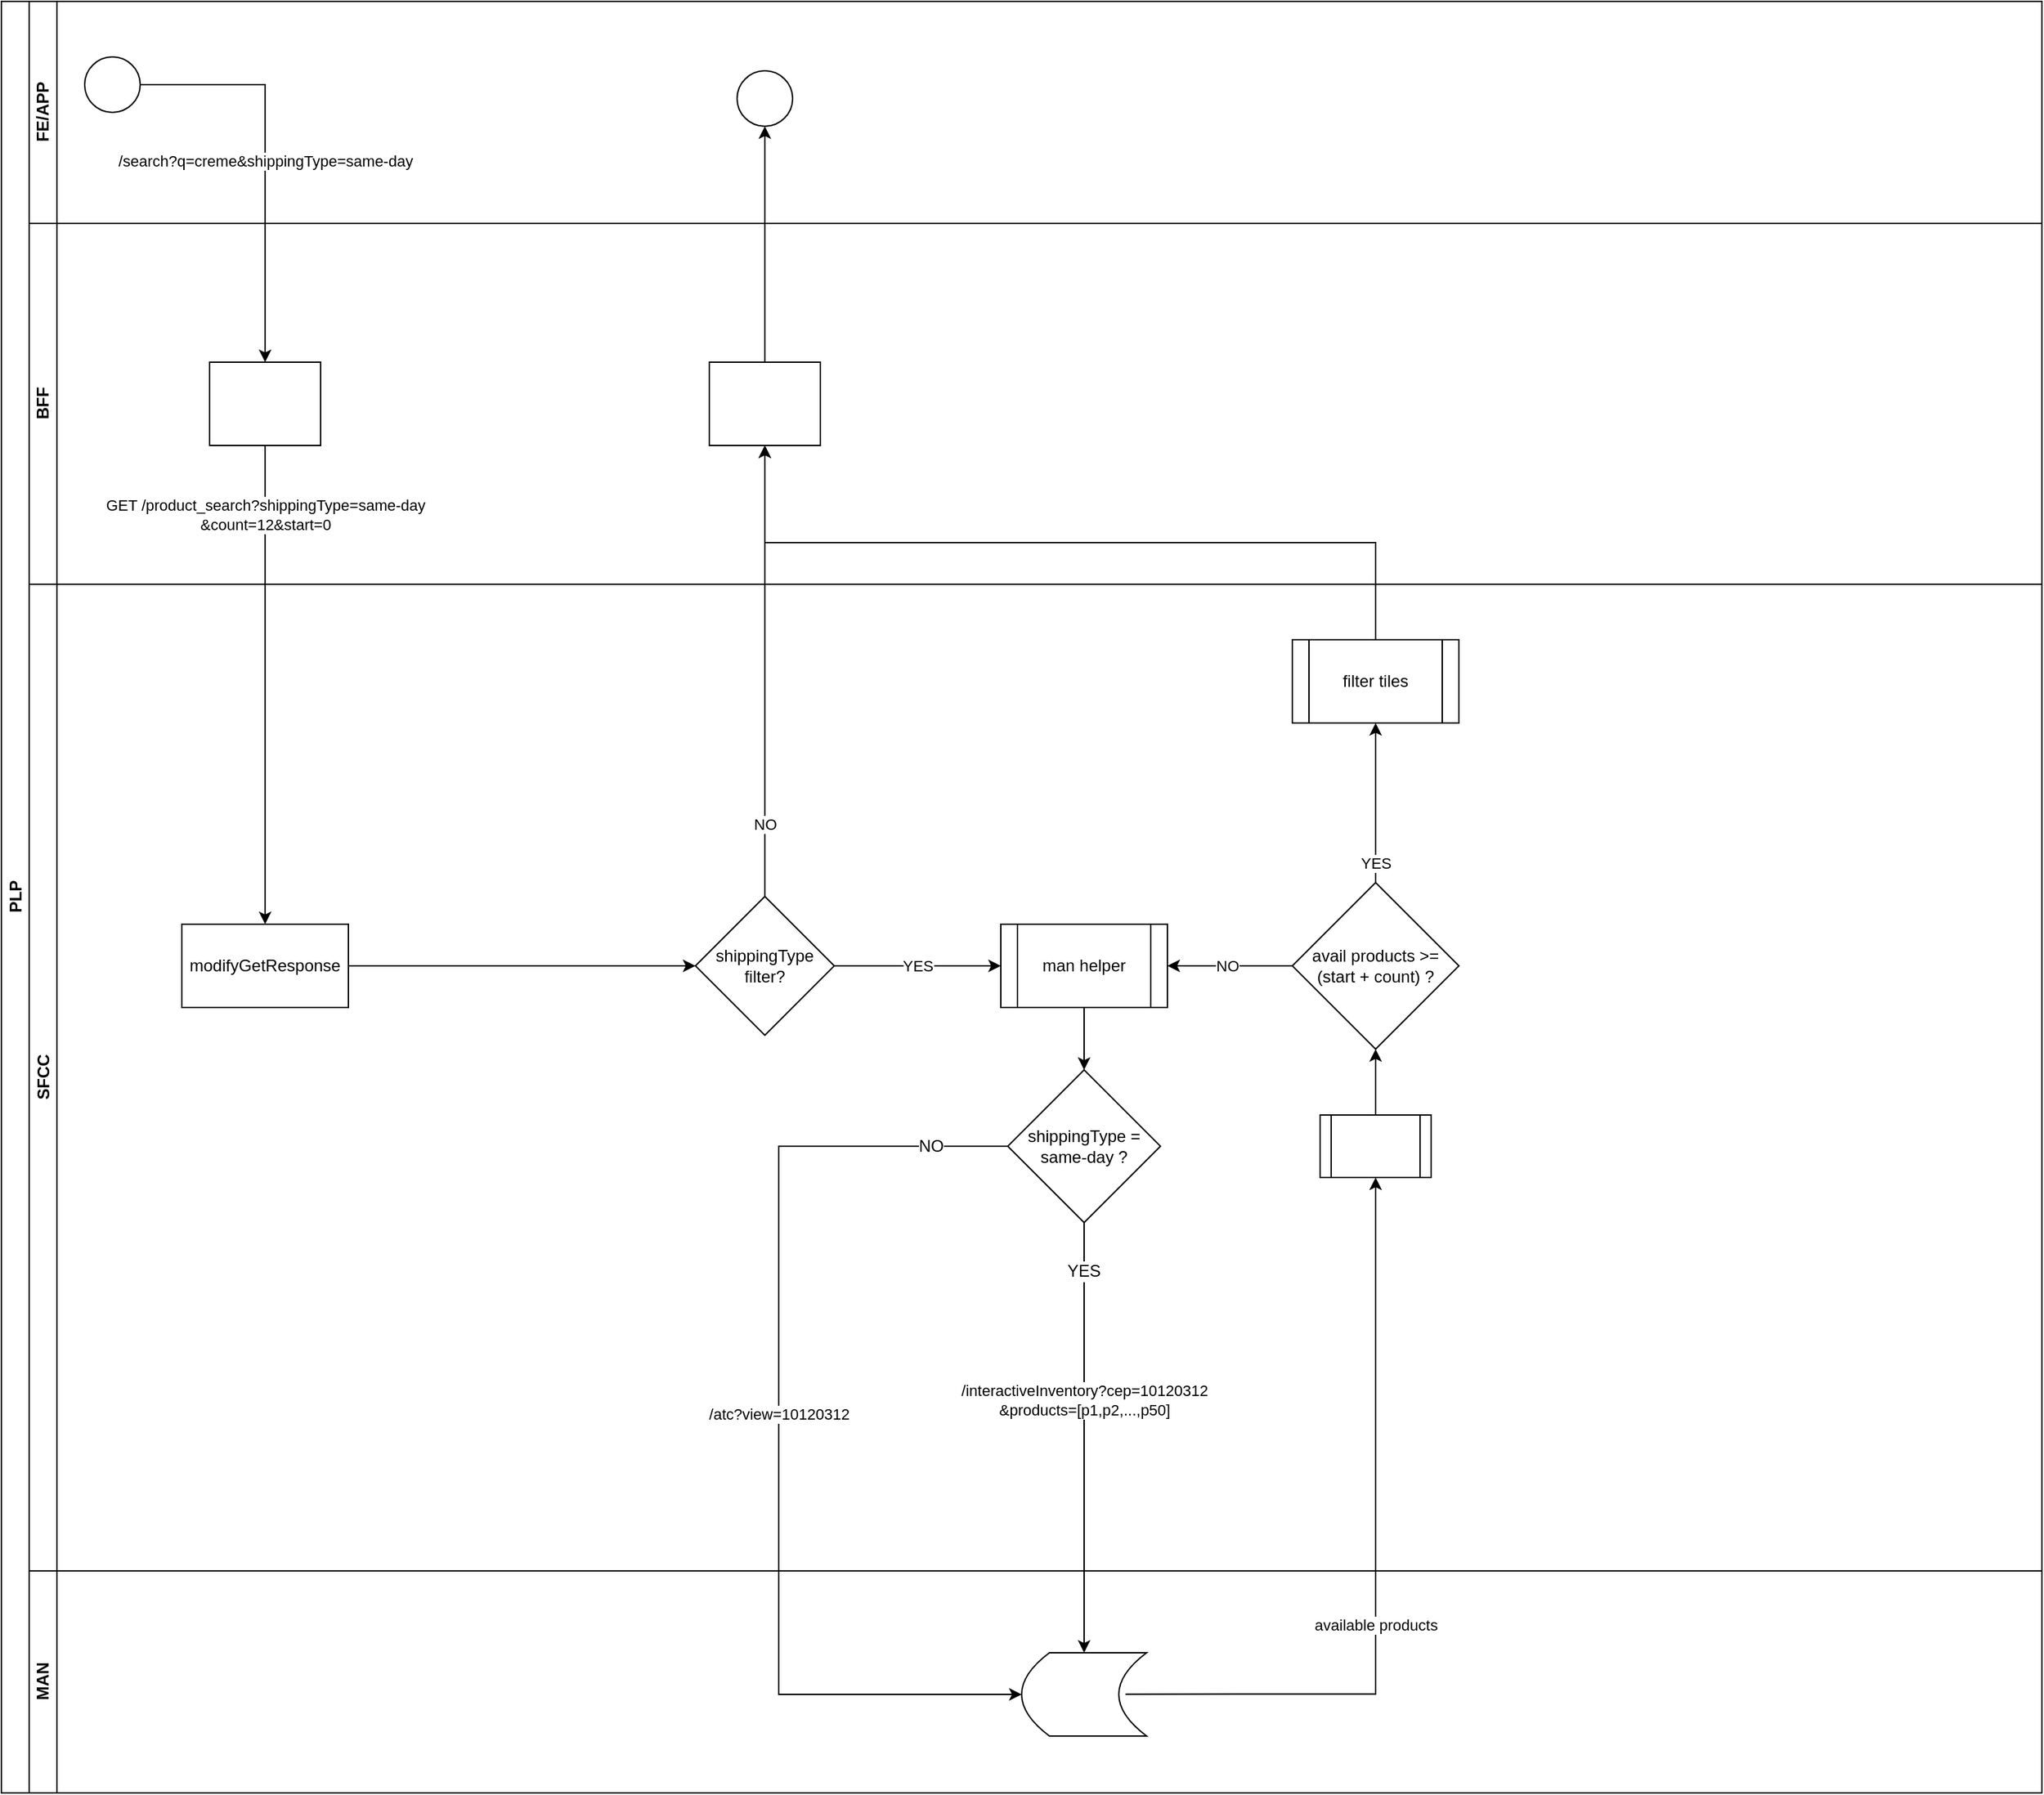 <mxfile version="24.4.10" type="github" pages="3">
  <diagram id="prtHgNgQTEPvFCAcTncT" name="SFCC 1">
    <mxGraphModel dx="1789" dy="1258" grid="1" gridSize="10" guides="1" tooltips="1" connect="1" arrows="1" fold="1" page="1" pageScale="1" pageWidth="827" pageHeight="1169" math="0" shadow="0">
      <root>
        <mxCell id="0" />
        <mxCell id="1" parent="0" />
        <mxCell id="dNxyNK7c78bLwvsdeMH5-19" value="PLP" style="swimlane;html=1;childLayout=stackLayout;resizeParent=1;resizeParentMax=0;horizontal=0;startSize=20;horizontalStack=0;" parent="1" vertex="1">
          <mxGeometry y="230" width="1470" height="1291" as="geometry" />
        </mxCell>
        <mxCell id="xWQQ4auzO_Qitb9b8jW7-34" value="/atc?view=10120312" style="edgeStyle=orthogonalEdgeStyle;rounded=0;orthogonalLoop=1;jettySize=auto;html=1;entryX=0;entryY=0.5;entryDx=0;entryDy=0;exitX=0;exitY=0.5;exitDx=0;exitDy=0;" edge="1" parent="dNxyNK7c78bLwvsdeMH5-19" source="xWQQ4auzO_Qitb9b8jW7-27" target="xWQQ4auzO_Qitb9b8jW7-38">
          <mxGeometry x="-0.027" relative="1" as="geometry">
            <mxPoint x="380.5" y="1039.76" as="targetPoint" />
            <Array as="points">
              <mxPoint x="560" y="825" />
              <mxPoint x="560" y="1220" />
            </Array>
            <mxPoint as="offset" />
          </mxGeometry>
        </mxCell>
        <mxCell id="dNxyNK7c78bLwvsdeMH5-37" value="/interactiveInventory?cep=10120312&lt;div&gt;&amp;amp;products=[p1,p2,...,p50]&lt;/div&gt;" style="edgeStyle=orthogonalEdgeStyle;rounded=0;orthogonalLoop=1;jettySize=auto;html=1;endArrow=classic;endFill=1;entryX=0.5;entryY=0;entryDx=0;entryDy=0;exitX=0.5;exitY=1;exitDx=0;exitDy=0;" parent="dNxyNK7c78bLwvsdeMH5-19" source="xWQQ4auzO_Qitb9b8jW7-27" target="xWQQ4auzO_Qitb9b8jW7-38" edge="1">
          <mxGeometry x="-0.176" relative="1" as="geometry">
            <mxPoint x="530" y="1040" as="targetPoint" />
            <mxPoint as="offset" />
          </mxGeometry>
        </mxCell>
        <mxCell id="dNxyNK7c78bLwvsdeMH5-20" value="FE/APP" style="swimlane;html=1;startSize=20;horizontal=0;" parent="dNxyNK7c78bLwvsdeMH5-19" vertex="1">
          <mxGeometry x="20" width="1450" height="160" as="geometry" />
        </mxCell>
        <mxCell id="dNxyNK7c78bLwvsdeMH5-23" value="" style="ellipse;whiteSpace=wrap;html=1;" parent="dNxyNK7c78bLwvsdeMH5-20" vertex="1">
          <mxGeometry x="40" y="40" width="40" height="40" as="geometry" />
        </mxCell>
        <mxCell id="dNxyNK7c78bLwvsdeMH5-32" value="" style="ellipse;whiteSpace=wrap;html=1;" parent="dNxyNK7c78bLwvsdeMH5-20" vertex="1">
          <mxGeometry x="510" y="50" width="40" height="40" as="geometry" />
        </mxCell>
        <mxCell id="dNxyNK7c78bLwvsdeMH5-21" value="BFF" style="swimlane;html=1;startSize=20;horizontal=0;" parent="dNxyNK7c78bLwvsdeMH5-19" vertex="1">
          <mxGeometry x="20" y="160" width="1450" height="260" as="geometry" />
        </mxCell>
        <mxCell id="dNxyNK7c78bLwvsdeMH5-30" value="" style="rounded=0;whiteSpace=wrap;html=1;fontFamily=Helvetica;fontSize=12;fontColor=#000000;align=center;" parent="dNxyNK7c78bLwvsdeMH5-21" vertex="1">
          <mxGeometry x="490" y="100" width="80" height="60" as="geometry" />
        </mxCell>
        <mxCell id="dNxyNK7c78bLwvsdeMH5-22" value="SFCC" style="swimlane;html=1;startSize=20;horizontal=0;fillColor=#FFFFFF;whiteSpace=wrap;" parent="dNxyNK7c78bLwvsdeMH5-19" vertex="1">
          <mxGeometry x="20" y="420" width="1450" height="711" as="geometry" />
        </mxCell>
        <mxCell id="dNxyNK7c78bLwvsdeMH5-35" value="YES" style="edgeStyle=orthogonalEdgeStyle;rounded=0;orthogonalLoop=1;jettySize=auto;html=1;endArrow=classic;endFill=1;entryX=0;entryY=0.5;entryDx=0;entryDy=0;" parent="dNxyNK7c78bLwvsdeMH5-22" source="dNxyNK7c78bLwvsdeMH5-28" target="xWQQ4auzO_Qitb9b8jW7-46" edge="1">
          <mxGeometry relative="1" as="geometry">
            <mxPoint x="490" y="275" as="targetPoint" />
          </mxGeometry>
        </mxCell>
        <mxCell id="dNxyNK7c78bLwvsdeMH5-29" value="" style="edgeStyle=orthogonalEdgeStyle;rounded=0;orthogonalLoop=1;jettySize=auto;html=1;endArrow=classic;endFill=1;" parent="dNxyNK7c78bLwvsdeMH5-22" source="dNxyNK7c78bLwvsdeMH5-26" target="dNxyNK7c78bLwvsdeMH5-28" edge="1">
          <mxGeometry relative="1" as="geometry" />
        </mxCell>
        <mxCell id="dNxyNK7c78bLwvsdeMH5-24" value="" style="rounded=0;whiteSpace=wrap;html=1;fontFamily=Helvetica;fontSize=12;fontColor=#000000;align=center;" parent="dNxyNK7c78bLwvsdeMH5-22" vertex="1">
          <mxGeometry x="130" y="-160" width="80" height="60" as="geometry" />
        </mxCell>
        <mxCell id="dNxyNK7c78bLwvsdeMH5-27" value="GET /product_search?shippingType=same-day&lt;div&gt;&amp;amp;count=12&amp;amp;start=0&lt;/div&gt;" style="edgeStyle=orthogonalEdgeStyle;rounded=0;orthogonalLoop=1;jettySize=auto;html=1;endArrow=classic;endFill=1;sourcePerimeterSpacing=0;startArrow=none;startFill=0;" parent="dNxyNK7c78bLwvsdeMH5-22" source="dNxyNK7c78bLwvsdeMH5-24" target="dNxyNK7c78bLwvsdeMH5-26" edge="1">
          <mxGeometry x="-0.71" relative="1" as="geometry">
            <mxPoint as="offset" />
          </mxGeometry>
        </mxCell>
        <mxCell id="dNxyNK7c78bLwvsdeMH5-26" value="modifyGetResponse" style="rounded=0;whiteSpace=wrap;html=1;fontFamily=Helvetica;fontSize=12;fontColor=#000000;align=center;" parent="dNxyNK7c78bLwvsdeMH5-22" vertex="1">
          <mxGeometry x="110" y="245" width="120" height="60" as="geometry" />
        </mxCell>
        <mxCell id="dNxyNK7c78bLwvsdeMH5-31" value="NO" style="edgeStyle=orthogonalEdgeStyle;rounded=0;orthogonalLoop=1;jettySize=auto;html=1;endArrow=classic;endFill=1;exitX=0.5;exitY=0;exitDx=0;exitDy=0;" parent="dNxyNK7c78bLwvsdeMH5-22" source="dNxyNK7c78bLwvsdeMH5-28" edge="1">
          <mxGeometry x="-0.677" relative="1" as="geometry">
            <mxPoint x="530" y="-100" as="targetPoint" />
            <Array as="points">
              <mxPoint x="530" y="225" />
            </Array>
            <mxPoint as="offset" />
          </mxGeometry>
        </mxCell>
        <mxCell id="xWQQ4auzO_Qitb9b8jW7-17" value="NO" style="edgeStyle=orthogonalEdgeStyle;rounded=0;orthogonalLoop=1;jettySize=auto;html=1;entryX=1;entryY=0.5;entryDx=0;entryDy=0;" edge="1" parent="dNxyNK7c78bLwvsdeMH5-22" source="xWQQ4auzO_Qitb9b8jW7-16" target="xWQQ4auzO_Qitb9b8jW7-46">
          <mxGeometry x="0.053" relative="1" as="geometry">
            <mxPoint x="570" y="275" as="targetPoint" />
            <mxPoint as="offset" />
          </mxGeometry>
        </mxCell>
        <mxCell id="xWQQ4auzO_Qitb9b8jW7-21" value="YES" style="edgeStyle=orthogonalEdgeStyle;rounded=0;orthogonalLoop=1;jettySize=auto;html=1;endArrow=classic;endFill=1;exitX=0.5;exitY=0;exitDx=0;exitDy=0;entryX=0.5;entryY=1;entryDx=0;entryDy=0;" edge="1" parent="dNxyNK7c78bLwvsdeMH5-22" target="xWQQ4auzO_Qitb9b8jW7-48" source="xWQQ4auzO_Qitb9b8jW7-16">
          <mxGeometry x="-0.75" relative="1" as="geometry">
            <mxPoint x="700" y="-15" as="sourcePoint" />
            <mxPoint as="offset" />
            <mxPoint x="530" y="100.0" as="targetPoint" />
            <Array as="points">
              <mxPoint x="970" y="130" />
              <mxPoint x="970" y="130" />
            </Array>
          </mxGeometry>
        </mxCell>
        <mxCell id="xWQQ4auzO_Qitb9b8jW7-45" style="edgeStyle=orthogonalEdgeStyle;rounded=0;orthogonalLoop=1;jettySize=auto;html=1;entryX=0.5;entryY=1;entryDx=0;entryDy=0;" edge="1" parent="dNxyNK7c78bLwvsdeMH5-22" source="xWQQ4auzO_Qitb9b8jW7-43" target="xWQQ4auzO_Qitb9b8jW7-16">
          <mxGeometry relative="1" as="geometry" />
        </mxCell>
        <mxCell id="xWQQ4auzO_Qitb9b8jW7-47" style="edgeStyle=orthogonalEdgeStyle;rounded=0;orthogonalLoop=1;jettySize=auto;html=1;entryX=0.5;entryY=0;entryDx=0;entryDy=0;" edge="1" parent="dNxyNK7c78bLwvsdeMH5-22" source="xWQQ4auzO_Qitb9b8jW7-46" target="xWQQ4auzO_Qitb9b8jW7-27">
          <mxGeometry relative="1" as="geometry" />
        </mxCell>
        <mxCell id="xWQQ4auzO_Qitb9b8jW7-48" value="filter tiles" style="shape=process;whiteSpace=wrap;html=1;backgroundOutline=1;" vertex="1" parent="dNxyNK7c78bLwvsdeMH5-22">
          <mxGeometry x="910" y="40" width="120" height="60" as="geometry" />
        </mxCell>
        <mxCell id="dNxyNK7c78bLwvsdeMH5-28" value="shippingType filter?" style="rhombus;whiteSpace=wrap;html=1;fontFamily=Helvetica;fontSize=12;fontColor=#000000;align=center;" parent="dNxyNK7c78bLwvsdeMH5-22" vertex="1">
          <mxGeometry x="480" y="225" width="100" height="100" as="geometry" />
        </mxCell>
        <mxCell id="xWQQ4auzO_Qitb9b8jW7-46" value="man helper" style="shape=process;whiteSpace=wrap;html=1;backgroundOutline=1;" vertex="1" parent="dNxyNK7c78bLwvsdeMH5-22">
          <mxGeometry x="700" y="245" width="120" height="60" as="geometry" />
        </mxCell>
        <mxCell id="xWQQ4auzO_Qitb9b8jW7-27" value="shippingType = same-day ?" style="rhombus;whiteSpace=wrap;html=1;" vertex="1" parent="dNxyNK7c78bLwvsdeMH5-22">
          <mxGeometry x="705" y="350" width="110" height="110" as="geometry" />
        </mxCell>
        <mxCell id="xWQQ4auzO_Qitb9b8jW7-43" value="" style="shape=process;whiteSpace=wrap;html=1;backgroundOutline=1;" vertex="1" parent="dNxyNK7c78bLwvsdeMH5-22">
          <mxGeometry x="930" y="382.5" width="80" height="45" as="geometry" />
        </mxCell>
        <mxCell id="xWQQ4auzO_Qitb9b8jW7-31" value="YES" style="text;html=1;align=center;verticalAlign=middle;whiteSpace=wrap;rounded=0;labelBackgroundColor=#ffffff;labelBorderColor=none;" vertex="1" parent="dNxyNK7c78bLwvsdeMH5-22">
          <mxGeometry x="730" y="480" width="60" height="30" as="geometry" />
        </mxCell>
        <mxCell id="xWQQ4auzO_Qitb9b8jW7-40" value="NO" style="text;html=1;align=center;verticalAlign=middle;whiteSpace=wrap;rounded=0;labelBackgroundColor=#ffffff;labelBorderColor=none;" vertex="1" parent="dNxyNK7c78bLwvsdeMH5-22">
          <mxGeometry x="620" y="390" width="60" height="30" as="geometry" />
        </mxCell>
        <mxCell id="xWQQ4auzO_Qitb9b8jW7-16" value="avail products &amp;gt;= (start + count) ?" style="rhombus;whiteSpace=wrap;html=1;fontFamily=Helvetica;fontSize=12;fontColor=#000000;align=center;" vertex="1" parent="dNxyNK7c78bLwvsdeMH5-22">
          <mxGeometry x="910" y="215" width="120" height="120" as="geometry" />
        </mxCell>
        <mxCell id="xWQQ4auzO_Qitb9b8jW7-9" value="MAN" style="swimlane;html=1;startSize=20;horizontal=0;" vertex="1" parent="dNxyNK7c78bLwvsdeMH5-19">
          <mxGeometry x="20" y="1131" width="1450" height="160" as="geometry" />
        </mxCell>
        <mxCell id="xWQQ4auzO_Qitb9b8jW7-38" value="" style="shape=dataStorage;whiteSpace=wrap;html=1;fixedSize=1;" vertex="1" parent="xWQQ4auzO_Qitb9b8jW7-9">
          <mxGeometry x="715" y="59" width="90" height="60" as="geometry" />
        </mxCell>
        <mxCell id="dNxyNK7c78bLwvsdeMH5-25" value="/search?q=creme&amp;amp;shippingType=same-day" style="edgeStyle=orthogonalEdgeStyle;rounded=0;orthogonalLoop=1;jettySize=auto;html=1;" parent="dNxyNK7c78bLwvsdeMH5-19" source="dNxyNK7c78bLwvsdeMH5-23" target="dNxyNK7c78bLwvsdeMH5-24" edge="1">
          <mxGeometry relative="1" as="geometry">
            <mxPoint as="offset" />
          </mxGeometry>
        </mxCell>
        <mxCell id="dNxyNK7c78bLwvsdeMH5-33" value="" style="edgeStyle=orthogonalEdgeStyle;rounded=0;orthogonalLoop=1;jettySize=auto;html=1;endArrow=classic;endFill=1;" parent="dNxyNK7c78bLwvsdeMH5-19" source="dNxyNK7c78bLwvsdeMH5-30" target="dNxyNK7c78bLwvsdeMH5-32" edge="1">
          <mxGeometry relative="1" as="geometry" />
        </mxCell>
        <mxCell id="xWQQ4auzO_Qitb9b8jW7-24" style="edgeStyle=orthogonalEdgeStyle;rounded=0;orthogonalLoop=1;jettySize=auto;html=1;entryX=0.5;entryY=1;entryDx=0;entryDy=0;exitX=0.5;exitY=0;exitDx=0;exitDy=0;" edge="1" parent="dNxyNK7c78bLwvsdeMH5-19" source="xWQQ4auzO_Qitb9b8jW7-48" target="dNxyNK7c78bLwvsdeMH5-30">
          <mxGeometry relative="1" as="geometry">
            <mxPoint x="550" y="430" as="sourcePoint" />
          </mxGeometry>
        </mxCell>
        <mxCell id="xWQQ4auzO_Qitb9b8jW7-15" value="available products" style="edgeStyle=orthogonalEdgeStyle;rounded=0;orthogonalLoop=1;jettySize=auto;html=1;exitX=0.831;exitY=0.497;exitDx=0;exitDy=0;exitPerimeter=0;entryX=0.5;entryY=1;entryDx=0;entryDy=0;" edge="1" parent="dNxyNK7c78bLwvsdeMH5-19" source="xWQQ4auzO_Qitb9b8jW7-38" target="xWQQ4auzO_Qitb9b8jW7-43">
          <mxGeometry x="-0.168" relative="1" as="geometry">
            <mxPoint x="690" y="1090" as="sourcePoint" />
            <mxPoint x="760" y="900" as="targetPoint" />
            <mxPoint as="offset" />
          </mxGeometry>
        </mxCell>
      </root>
    </mxGraphModel>
  </diagram>
  <diagram name="BFF 1" id="FpGizB0xQ1ZGqrlU3rm1">
    <mxGraphModel dx="2187" dy="369" grid="1" gridSize="10" guides="1" tooltips="1" connect="1" arrows="1" fold="1" page="1" pageScale="1" pageWidth="827" pageHeight="1169" math="0" shadow="0">
      <root>
        <mxCell id="_ylGp7t_3Y87OHKIKdF8-0" />
        <mxCell id="_ylGp7t_3Y87OHKIKdF8-1" parent="_ylGp7t_3Y87OHKIKdF8-0" />
        <mxCell id="_ylGp7t_3Y87OHKIKdF8-35" value="PLP" style="swimlane;html=1;childLayout=stackLayout;resizeParent=1;resizeParentMax=0;horizontal=0;startSize=20;horizontalStack=0;" vertex="1" parent="_ylGp7t_3Y87OHKIKdF8-1">
          <mxGeometry y="1590" width="1590" height="1065" as="geometry" />
        </mxCell>
        <mxCell id="_ylGp7t_3Y87OHKIKdF8-36" style="edgeStyle=orthogonalEdgeStyle;rounded=0;orthogonalLoop=1;jettySize=auto;html=1;entryX=0;entryY=0.5;entryDx=0;entryDy=0;" edge="1" parent="_ylGp7t_3Y87OHKIKdF8-35" source="_ylGp7t_3Y87OHKIKdF8-44" target="_ylGp7t_3Y87OHKIKdF8-63">
          <mxGeometry relative="1" as="geometry">
            <Array as="points">
              <mxPoint x="860" y="460" />
              <mxPoint x="860" y="1010" />
            </Array>
          </mxGeometry>
        </mxCell>
        <mxCell id="_ylGp7t_3Y87OHKIKdF8-37" value="/atc?view=10120312" style="edgeLabel;html=1;align=center;verticalAlign=middle;resizable=0;points=[];" vertex="1" connectable="0" parent="_ylGp7t_3Y87OHKIKdF8-36">
          <mxGeometry x="0.053" y="1" relative="1" as="geometry">
            <mxPoint x="-1" y="-171" as="offset" />
          </mxGeometry>
        </mxCell>
        <mxCell id="_ylGp7t_3Y87OHKIKdF8-38" value="GET /product_search?&lt;div&gt;shippingType=same-day&lt;div&gt;&amp;amp;count=12&amp;amp;start=0&lt;/div&gt;&lt;/div&gt;" style="edgeStyle=orthogonalEdgeStyle;rounded=0;orthogonalLoop=1;jettySize=auto;html=1;endArrow=classic;endFill=1;sourcePerimeterSpacing=0;startArrow=none;startFill=0;exitX=0.5;exitY=1;exitDx=0;exitDy=0;" edge="1" parent="_ylGp7t_3Y87OHKIKdF8-35">
          <mxGeometry x="-0.16" relative="1" as="geometry">
            <mxPoint as="offset" />
            <mxPoint x="256.0" y="419" as="sourcePoint" />
            <mxPoint x="256.0" y="809" as="targetPoint" />
          </mxGeometry>
        </mxCell>
        <mxCell id="_ylGp7t_3Y87OHKIKdF8-39" value="/interactiveInventory?cep=10120312&lt;div&gt;&amp;amp;products=[p1,p2,...,p50]&lt;/div&gt;" style="edgeStyle=orthogonalEdgeStyle;rounded=0;orthogonalLoop=1;jettySize=auto;html=1;endArrow=classic;endFill=1;entryX=0.5;entryY=0;entryDx=0;entryDy=0;exitX=0.5;exitY=1;exitDx=0;exitDy=0;" edge="1" parent="_ylGp7t_3Y87OHKIKdF8-35" source="_ylGp7t_3Y87OHKIKdF8-44" target="_ylGp7t_3Y87OHKIKdF8-63">
          <mxGeometry x="-0.681" relative="1" as="geometry">
            <mxPoint x="530" y="1040" as="targetPoint" />
            <mxPoint as="offset" />
            <Array as="points">
              <mxPoint x="1025" y="970" />
            </Array>
          </mxGeometry>
        </mxCell>
        <mxCell id="_ylGp7t_3Y87OHKIKdF8-40" value="FE/APP" style="swimlane;html=1;startSize=20;horizontal=0;" vertex="1" parent="_ylGp7t_3Y87OHKIKdF8-35">
          <mxGeometry x="20" width="1570" height="160" as="geometry" />
        </mxCell>
        <mxCell id="_ylGp7t_3Y87OHKIKdF8-41" value="" style="ellipse;whiteSpace=wrap;html=1;" vertex="1" parent="_ylGp7t_3Y87OHKIKdF8-40">
          <mxGeometry x="40" y="40" width="40" height="40" as="geometry" />
        </mxCell>
        <mxCell id="_ylGp7t_3Y87OHKIKdF8-42" value="" style="ellipse;whiteSpace=wrap;html=1;" vertex="1" parent="_ylGp7t_3Y87OHKIKdF8-40">
          <mxGeometry x="740" y="50" width="40" height="40" as="geometry" />
        </mxCell>
        <mxCell id="_ylGp7t_3Y87OHKIKdF8-43" value="BFF" style="swimlane;html=1;startSize=20;horizontal=0;" vertex="1" parent="_ylGp7t_3Y87OHKIKdF8-35">
          <mxGeometry x="20" y="160" width="1570" height="460" as="geometry" />
        </mxCell>
        <mxCell id="_ylGp7t_3Y87OHKIKdF8-44" value="shippingType = same-day ?" style="rhombus;whiteSpace=wrap;html=1;" vertex="1" parent="_ylGp7t_3Y87OHKIKdF8-43">
          <mxGeometry x="950" y="245" width="110" height="110" as="geometry" />
        </mxCell>
        <mxCell id="_ylGp7t_3Y87OHKIKdF8-45" value="NO" style="edgeStyle=orthogonalEdgeStyle;rounded=0;orthogonalLoop=1;jettySize=auto;html=1;entryX=1;entryY=0.5;entryDx=0;entryDy=0;" edge="1" parent="_ylGp7t_3Y87OHKIKdF8-43" source="_ylGp7t_3Y87OHKIKdF8-47" target="_ylGp7t_3Y87OHKIKdF8-44">
          <mxGeometry relative="1" as="geometry" />
        </mxCell>
        <mxCell id="_ylGp7t_3Y87OHKIKdF8-46" style="edgeStyle=orthogonalEdgeStyle;rounded=0;orthogonalLoop=1;jettySize=auto;html=1;entryX=0.5;entryY=1;entryDx=0;entryDy=0;" edge="1" parent="_ylGp7t_3Y87OHKIKdF8-43" source="_ylGp7t_3Y87OHKIKdF8-47" target="_ylGp7t_3Y87OHKIKdF8-48">
          <mxGeometry relative="1" as="geometry" />
        </mxCell>
        <mxCell id="_ylGp7t_3Y87OHKIKdF8-47" value="avail products &amp;gt;= (start + count) ?" style="rhombus;whiteSpace=wrap;html=1;fontFamily=Helvetica;fontSize=12;fontColor=#000000;align=center;" vertex="1" parent="_ylGp7t_3Y87OHKIKdF8-43">
          <mxGeometry x="1230" y="240" width="120" height="120" as="geometry" />
        </mxCell>
        <mxCell id="_ylGp7t_3Y87OHKIKdF8-48" value="filter tiles" style="shape=process;whiteSpace=wrap;html=1;backgroundOutline=1;" vertex="1" parent="_ylGp7t_3Y87OHKIKdF8-43">
          <mxGeometry x="1230" y="80" width="120" height="60" as="geometry" />
        </mxCell>
        <mxCell id="_ylGp7t_3Y87OHKIKdF8-49" style="edgeStyle=orthogonalEdgeStyle;rounded=0;orthogonalLoop=1;jettySize=auto;html=1;entryX=0.5;entryY=0;entryDx=0;entryDy=0;" edge="1" parent="_ylGp7t_3Y87OHKIKdF8-43" source="_ylGp7t_3Y87OHKIKdF8-50" target="_ylGp7t_3Y87OHKIKdF8-56">
          <mxGeometry relative="1" as="geometry" />
        </mxCell>
        <mxCell id="_ylGp7t_3Y87OHKIKdF8-50" value="" style="rounded=0;whiteSpace=wrap;html=1;fontFamily=Helvetica;fontSize=12;fontColor=#000000;align=center;" vertex="1" parent="_ylGp7t_3Y87OHKIKdF8-43">
          <mxGeometry x="196" y="40" width="80" height="60" as="geometry" />
        </mxCell>
        <mxCell id="_ylGp7t_3Y87OHKIKdF8-51" style="edgeStyle=orthogonalEdgeStyle;rounded=0;orthogonalLoop=1;jettySize=auto;html=1;entryX=0.5;entryY=0;entryDx=0;entryDy=0;" edge="1" parent="_ylGp7t_3Y87OHKIKdF8-43" source="_ylGp7t_3Y87OHKIKdF8-52" target="_ylGp7t_3Y87OHKIKdF8-44">
          <mxGeometry relative="1" as="geometry" />
        </mxCell>
        <mxCell id="_ylGp7t_3Y87OHKIKdF8-52" value="" style="shape=process;whiteSpace=wrap;html=1;backgroundOutline=1;" vertex="1" parent="_ylGp7t_3Y87OHKIKdF8-43">
          <mxGeometry x="600" y="187.5" width="80" height="45" as="geometry" />
        </mxCell>
        <mxCell id="_ylGp7t_3Y87OHKIKdF8-53" value="YES" style="text;html=1;align=center;verticalAlign=middle;whiteSpace=wrap;rounded=0;labelBackgroundColor=#ffffff;labelBorderColor=none;" vertex="1" parent="_ylGp7t_3Y87OHKIKdF8-43">
          <mxGeometry x="976" y="370" width="60" height="30" as="geometry" />
        </mxCell>
        <mxCell id="_ylGp7t_3Y87OHKIKdF8-54" value="NO" style="text;html=1;align=center;verticalAlign=middle;whiteSpace=wrap;rounded=0;labelBackgroundColor=#ffffff;labelBorderColor=none;" vertex="1" parent="_ylGp7t_3Y87OHKIKdF8-43">
          <mxGeometry x="880" y="285" width="60" height="30" as="geometry" />
        </mxCell>
        <mxCell id="_ylGp7t_3Y87OHKIKdF8-55" value="YES" style="edgeStyle=orthogonalEdgeStyle;rounded=0;orthogonalLoop=1;jettySize=auto;html=1;entryX=0;entryY=0.5;entryDx=0;entryDy=0;jumpStyle=gap;jumpSize=18;" edge="1" parent="_ylGp7t_3Y87OHKIKdF8-43" source="_ylGp7t_3Y87OHKIKdF8-56" target="_ylGp7t_3Y87OHKIKdF8-58">
          <mxGeometry x="-0.492" relative="1" as="geometry">
            <Array as="points">
              <mxPoint x="380" y="210" />
              <mxPoint x="380" y="210" />
            </Array>
            <mxPoint as="offset" />
          </mxGeometry>
        </mxCell>
        <mxCell id="_ylGp7t_3Y87OHKIKdF8-56" value="shippingType filter?" style="rhombus;whiteSpace=wrap;html=1;fontFamily=Helvetica;fontSize=12;fontColor=#000000;align=center;" vertex="1" parent="_ylGp7t_3Y87OHKIKdF8-43">
          <mxGeometry x="186" y="160" width="100" height="100" as="geometry" />
        </mxCell>
        <mxCell id="_ylGp7t_3Y87OHKIKdF8-57" value="NO" style="text;html=1;align=center;verticalAlign=middle;whiteSpace=wrap;rounded=0;labelBackgroundColor=#ffffff;labelBorderColor=none;" vertex="1" parent="_ylGp7t_3Y87OHKIKdF8-43">
          <mxGeometry x="206" y="280" width="60" height="30" as="geometry" />
        </mxCell>
        <mxCell id="_ylGp7t_3Y87OHKIKdF8-58" value="" style="shape=process;whiteSpace=wrap;html=1;backgroundOutline=1;" vertex="1" parent="_ylGp7t_3Y87OHKIKdF8-43">
          <mxGeometry x="420" y="187.5" width="80" height="45" as="geometry" />
        </mxCell>
        <mxCell id="_ylGp7t_3Y87OHKIKdF8-59" value="SFCC" style="swimlane;html=1;startSize=20;horizontal=0;fillColor=#FFFFFF;whiteSpace=wrap;" vertex="1" parent="_ylGp7t_3Y87OHKIKdF8-35">
          <mxGeometry x="20" y="620" width="1570" height="285" as="geometry" />
        </mxCell>
        <mxCell id="_ylGp7t_3Y87OHKIKdF8-60" value="" style="rounded=0;whiteSpace=wrap;html=1;fontFamily=Helvetica;fontSize=12;fontColor=#000000;align=center;" vertex="1" parent="_ylGp7t_3Y87OHKIKdF8-59">
          <mxGeometry x="176" y="190" width="120" height="60" as="geometry" />
        </mxCell>
        <mxCell id="_ylGp7t_3Y87OHKIKdF8-61" value="" style="rounded=0;whiteSpace=wrap;html=1;fontFamily=Helvetica;fontSize=12;fontColor=#000000;align=center;" vertex="1" parent="_ylGp7t_3Y87OHKIKdF8-59">
          <mxGeometry x="400" y="190" width="120" height="60" as="geometry" />
        </mxCell>
        <mxCell id="_ylGp7t_3Y87OHKIKdF8-62" value="MAN" style="swimlane;html=1;startSize=20;horizontal=0;" vertex="1" parent="_ylGp7t_3Y87OHKIKdF8-35">
          <mxGeometry x="20" y="905" width="1570" height="160" as="geometry" />
        </mxCell>
        <mxCell id="_ylGp7t_3Y87OHKIKdF8-63" value="" style="shape=dataStorage;whiteSpace=wrap;html=1;fixedSize=1;" vertex="1" parent="_ylGp7t_3Y87OHKIKdF8-62">
          <mxGeometry x="960" y="75" width="90" height="60" as="geometry" />
        </mxCell>
        <mxCell id="_ylGp7t_3Y87OHKIKdF8-64" value="/search?q=creme&amp;amp;shippingType=same-day" style="edgeStyle=orthogonalEdgeStyle;rounded=0;orthogonalLoop=1;jettySize=auto;html=1;" edge="1" parent="_ylGp7t_3Y87OHKIKdF8-35" source="_ylGp7t_3Y87OHKIKdF8-41" target="_ylGp7t_3Y87OHKIKdF8-50">
          <mxGeometry x="0.231" relative="1" as="geometry">
            <mxPoint as="offset" />
          </mxGeometry>
        </mxCell>
        <mxCell id="_ylGp7t_3Y87OHKIKdF8-65" value="productSearchResult?total=148&lt;div&gt;&amp;amp;start=0&amp;amp;count=12&lt;/div&gt;" style="edgeStyle=orthogonalEdgeStyle;rounded=0;orthogonalLoop=1;jettySize=auto;html=1;entryX=0;entryY=0.5;entryDx=0;entryDy=0;jumpStyle=sharp;jumpSize=11;" edge="1" parent="_ylGp7t_3Y87OHKIKdF8-35" source="_ylGp7t_3Y87OHKIKdF8-60" target="_ylGp7t_3Y87OHKIKdF8-42">
          <mxGeometry x="-0.661" y="1" relative="1" as="geometry">
            <mxPoint x="256" y="860" as="targetPoint" />
            <Array as="points">
              <mxPoint x="370" y="840" />
              <mxPoint x="370" y="70" />
            </Array>
            <mxPoint as="offset" />
          </mxGeometry>
        </mxCell>
        <mxCell id="_ylGp7t_3Y87OHKIKdF8-66" style="edgeStyle=orthogonalEdgeStyle;rounded=0;orthogonalLoop=1;jettySize=auto;html=1;entryX=0.5;entryY=1;entryDx=0;entryDy=0;" edge="1" parent="_ylGp7t_3Y87OHKIKdF8-35" source="_ylGp7t_3Y87OHKIKdF8-61" target="_ylGp7t_3Y87OHKIKdF8-52">
          <mxGeometry relative="1" as="geometry">
            <mxPoint x="770" y="500" as="targetPoint" />
          </mxGeometry>
        </mxCell>
        <mxCell id="_ylGp7t_3Y87OHKIKdF8-67" value="productSearchResult?total=148&lt;div&gt;&amp;amp;start=0&amp;amp;count=200&lt;/div&gt;" style="edgeLabel;html=1;align=center;verticalAlign=middle;resizable=0;points=[];" vertex="1" connectable="0" parent="_ylGp7t_3Y87OHKIKdF8-66">
          <mxGeometry x="-0.098" y="3" relative="1" as="geometry">
            <mxPoint x="3" y="-17" as="offset" />
          </mxGeometry>
        </mxCell>
        <mxCell id="_ylGp7t_3Y87OHKIKdF8-68" style="edgeStyle=orthogonalEdgeStyle;rounded=0;orthogonalLoop=1;jettySize=auto;html=1;entryX=0.5;entryY=1;entryDx=0;entryDy=0;" edge="1" parent="_ylGp7t_3Y87OHKIKdF8-35" source="_ylGp7t_3Y87OHKIKdF8-63" target="_ylGp7t_3Y87OHKIKdF8-47">
          <mxGeometry relative="1" as="geometry" />
        </mxCell>
        <mxCell id="_ylGp7t_3Y87OHKIKdF8-69" style="edgeStyle=orthogonalEdgeStyle;rounded=0;orthogonalLoop=1;jettySize=auto;html=1;entryX=1;entryY=0.5;entryDx=0;entryDy=0;" edge="1" parent="_ylGp7t_3Y87OHKIKdF8-35" source="_ylGp7t_3Y87OHKIKdF8-48" target="_ylGp7t_3Y87OHKIKdF8-42">
          <mxGeometry relative="1" as="geometry">
            <Array as="points">
              <mxPoint x="1310" y="70" />
            </Array>
          </mxGeometry>
        </mxCell>
        <mxCell id="_ylGp7t_3Y87OHKIKdF8-70" value="&lt;span style=&quot;color: rgb(0, 0, 0); font-family: Helvetica; font-size: 11px; font-style: normal; font-variant-ligatures: normal; font-variant-caps: normal; font-weight: 400; letter-spacing: normal; orphans: 2; text-align: center; text-indent: 0px; text-transform: none; widows: 2; word-spacing: 0px; -webkit-text-stroke-width: 0px; white-space: nowrap; background-color: rgb(255, 255, 255); text-decoration-thickness: initial; text-decoration-style: initial; text-decoration-color: initial; display: inline !important; float: none;&quot;&gt;GET /product_search?&lt;/span&gt;&lt;div style=&quot;forced-color-adjust: none; color: rgb(0, 0, 0); font-family: Helvetica; font-size: 11px; font-style: normal; font-variant-ligatures: normal; font-variant-caps: normal; font-weight: 400; letter-spacing: normal; orphans: 2; text-align: center; text-indent: 0px; text-transform: none; widows: 2; word-spacing: 0px; -webkit-text-stroke-width: 0px; white-space: nowrap; text-decoration-thickness: initial; text-decoration-style: initial; text-decoration-color: initial;&quot;&gt;shippingType=same-day&lt;div style=&quot;forced-color-adjust: none;&quot;&gt;&amp;amp;count=200&amp;amp;start=0&lt;/div&gt;&lt;/div&gt;" style="edgeStyle=orthogonalEdgeStyle;rounded=0;orthogonalLoop=1;jettySize=auto;html=1;exitX=0.5;exitY=1;exitDx=0;exitDy=0;entryX=0.5;entryY=0;entryDx=0;entryDy=0;" edge="1" parent="_ylGp7t_3Y87OHKIKdF8-35" source="_ylGp7t_3Y87OHKIKdF8-58" target="_ylGp7t_3Y87OHKIKdF8-61">
          <mxGeometry x="-0.102" relative="1" as="geometry">
            <mxPoint x="541.46" y="460" as="sourcePoint" />
            <mxPoint x="471.46" y="1000" as="targetPoint" />
            <Array as="points">
              <mxPoint x="480" y="810" />
            </Array>
            <mxPoint as="offset" />
          </mxGeometry>
        </mxCell>
      </root>
    </mxGraphModel>
  </diagram>
  <diagram name="Inventory" id="29azxf-91axWboeiI00H">
    <mxGraphModel dx="3014" dy="1538" grid="1" gridSize="10" guides="1" tooltips="1" connect="1" arrows="1" fold="1" page="1" pageScale="1" pageWidth="827" pageHeight="1169" math="0" shadow="0">
      <root>
        <mxCell id="WsBhhAiXHpFSby34a5le-0" />
        <mxCell id="WsBhhAiXHpFSby34a5le-1" parent="WsBhhAiXHpFSby34a5le-0" />
        <mxCell id="RJcKcVQgEojCjilAR7lq-168" value="" style="shape=mxgraph.mockup.containers.marginRect;rectMarginTop=10;strokeColor=#666666;strokeWidth=3;dashed=0;rounded=1;arcSize=5;recursiveResize=0;html=1;whiteSpace=wrap;" vertex="1" parent="WsBhhAiXHpFSby34a5le-1">
          <mxGeometry x="380" y="50" width="690" height="1360" as="geometry" />
        </mxCell>
        <mxCell id="RJcKcVQgEojCjilAR7lq-169" value="SFCC" style="shape=rect;strokeColor=none;fillColor=#008cff;strokeWidth=1;dashed=0;rounded=1;arcSize=20;fontColor=#ffffff;fontSize=17;spacing=2;spacingTop=-2;align=center;autosize=1;spacingLeft=4;resizeWidth=0;resizeHeight=0;perimeter=none;html=1;whiteSpace=wrap;verticalAlign=bottom;" vertex="1" parent="RJcKcVQgEojCjilAR7lq-168">
          <mxGeometry x="5" width="70" height="30" as="geometry" />
        </mxCell>
        <mxCell id="RJcKcVQgEojCjilAR7lq-170" value="" style="shape=mxgraph.mockup.containers.marginRect;rectMarginTop=10;strokeColor=#666666;strokeWidth=2;dashed=0;rounded=1;arcSize=5;recursiveResize=0;html=1;whiteSpace=wrap;" vertex="1" parent="RJcKcVQgEojCjilAR7lq-168">
          <mxGeometry x="50" y="58" width="320" height="572" as="geometry" />
        </mxCell>
        <mxCell id="RJcKcVQgEojCjilAR7lq-171" value="Inventories" style="shape=rect;strokeColor=none;fillColor=#008cff;strokeWidth=1;dashed=0;rounded=1;arcSize=20;fontColor=#ffffff;fontSize=17;spacing=2;spacingTop=-2;align=left;autosize=1;spacingLeft=4;resizeWidth=0;resizeHeight=0;perimeter=none;html=1;whiteSpace=wrap;" vertex="1" parent="RJcKcVQgEojCjilAR7lq-170">
          <mxGeometry x="5" width="110" height="30" as="geometry" />
        </mxCell>
        <mxCell id="RJcKcVQgEojCjilAR7lq-174" value="DC 5500" style="swimlane;fontStyle=0;childLayout=stackLayout;horizontal=1;startSize=30;horizontalStack=0;resizeParent=1;resizeParentMax=0;resizeLast=0;collapsible=1;marginBottom=0;whiteSpace=wrap;html=1;" vertex="1" parent="RJcKcVQgEojCjilAR7lq-170">
          <mxGeometry x="90" y="47.5" width="140" height="120" as="geometry" />
        </mxCell>
        <mxCell id="RJcKcVQgEojCjilAR7lq-175" value="Item 1" style="text;strokeColor=none;fillColor=none;align=left;verticalAlign=middle;spacingLeft=4;spacingRight=4;overflow=hidden;points=[[0,0.5],[1,0.5]];portConstraint=eastwest;rotatable=0;whiteSpace=wrap;html=1;" vertex="1" parent="RJcKcVQgEojCjilAR7lq-174">
          <mxGeometry y="30" width="140" height="30" as="geometry" />
        </mxCell>
        <mxCell id="RJcKcVQgEojCjilAR7lq-176" value="Item 5" style="text;strokeColor=none;fillColor=none;align=left;verticalAlign=middle;spacingLeft=4;spacingRight=4;overflow=hidden;points=[[0,0.5],[1,0.5]];portConstraint=eastwest;rotatable=0;whiteSpace=wrap;html=1;" vertex="1" parent="RJcKcVQgEojCjilAR7lq-174">
          <mxGeometry y="60" width="140" height="30" as="geometry" />
        </mxCell>
        <mxCell id="RJcKcVQgEojCjilAR7lq-177" value="Item 6" style="text;strokeColor=none;fillColor=none;align=left;verticalAlign=middle;spacingLeft=4;spacingRight=4;overflow=hidden;points=[[0,0.5],[1,0.5]];portConstraint=eastwest;rotatable=0;whiteSpace=wrap;html=1;" vertex="1" parent="RJcKcVQgEojCjilAR7lq-174">
          <mxGeometry y="90" width="140" height="30" as="geometry" />
        </mxCell>
        <mxCell id="RJcKcVQgEojCjilAR7lq-178" value="DC 5800" style="swimlane;fontStyle=0;childLayout=stackLayout;horizontal=1;startSize=30;horizontalStack=0;resizeParent=1;resizeParentMax=0;resizeLast=0;collapsible=1;marginBottom=0;whiteSpace=wrap;html=1;" vertex="1" parent="RJcKcVQgEojCjilAR7lq-170">
          <mxGeometry x="90" y="182.5" width="140" height="120" as="geometry" />
        </mxCell>
        <mxCell id="RJcKcVQgEojCjilAR7lq-179" value="Item 1" style="text;strokeColor=none;fillColor=none;align=left;verticalAlign=middle;spacingLeft=4;spacingRight=4;overflow=hidden;points=[[0,0.5],[1,0.5]];portConstraint=eastwest;rotatable=0;whiteSpace=wrap;html=1;" vertex="1" parent="RJcKcVQgEojCjilAR7lq-178">
          <mxGeometry y="30" width="140" height="30" as="geometry" />
        </mxCell>
        <mxCell id="RJcKcVQgEojCjilAR7lq-180" value="Item 2" style="text;strokeColor=none;fillColor=none;align=left;verticalAlign=middle;spacingLeft=4;spacingRight=4;overflow=hidden;points=[[0,0.5],[1,0.5]];portConstraint=eastwest;rotatable=0;whiteSpace=wrap;html=1;" vertex="1" parent="RJcKcVQgEojCjilAR7lq-178">
          <mxGeometry y="60" width="140" height="30" as="geometry" />
        </mxCell>
        <mxCell id="RJcKcVQgEojCjilAR7lq-181" value="Item 3" style="text;strokeColor=none;fillColor=none;align=left;verticalAlign=middle;spacingLeft=4;spacingRight=4;overflow=hidden;points=[[0,0.5],[1,0.5]];portConstraint=eastwest;rotatable=0;whiteSpace=wrap;html=1;" vertex="1" parent="RJcKcVQgEojCjilAR7lq-178">
          <mxGeometry y="90" width="140" height="30" as="geometry" />
        </mxCell>
        <mxCell id="RJcKcVQgEojCjilAR7lq-186" value="BRAZIL" style="swimlane;fontStyle=0;childLayout=stackLayout;horizontal=1;startSize=30;horizontalStack=0;resizeParent=1;resizeParentMax=0;resizeLast=0;collapsible=1;marginBottom=0;whiteSpace=wrap;html=1;" vertex="1" parent="RJcKcVQgEojCjilAR7lq-170">
          <mxGeometry x="90" y="315.5" width="140" height="210" as="geometry" />
        </mxCell>
        <mxCell id="RJcKcVQgEojCjilAR7lq-187" value="Item 1" style="text;strokeColor=none;fillColor=none;align=left;verticalAlign=middle;spacingLeft=4;spacingRight=4;overflow=hidden;points=[[0,0.5],[1,0.5]];portConstraint=eastwest;rotatable=0;whiteSpace=wrap;html=1;" vertex="1" parent="RJcKcVQgEojCjilAR7lq-186">
          <mxGeometry y="30" width="140" height="30" as="geometry" />
        </mxCell>
        <mxCell id="RJcKcVQgEojCjilAR7lq-188" value="Item 2" style="text;strokeColor=none;fillColor=none;align=left;verticalAlign=middle;spacingLeft=4;spacingRight=4;overflow=hidden;points=[[0,0.5],[1,0.5]];portConstraint=eastwest;rotatable=0;whiteSpace=wrap;html=1;" vertex="1" parent="RJcKcVQgEojCjilAR7lq-186">
          <mxGeometry y="60" width="140" height="30" as="geometry" />
        </mxCell>
        <mxCell id="RJcKcVQgEojCjilAR7lq-189" value="Item 3" style="text;strokeColor=none;fillColor=none;align=left;verticalAlign=middle;spacingLeft=4;spacingRight=4;overflow=hidden;points=[[0,0.5],[1,0.5]];portConstraint=eastwest;rotatable=0;whiteSpace=wrap;html=1;" vertex="1" parent="RJcKcVQgEojCjilAR7lq-186">
          <mxGeometry y="90" width="140" height="30" as="geometry" />
        </mxCell>
        <mxCell id="RJcKcVQgEojCjilAR7lq-375" value="Item 4" style="text;strokeColor=none;fillColor=none;align=left;verticalAlign=middle;spacingLeft=4;spacingRight=4;overflow=hidden;points=[[0,0.5],[1,0.5]];portConstraint=eastwest;rotatable=0;whiteSpace=wrap;html=1;" vertex="1" parent="RJcKcVQgEojCjilAR7lq-186">
          <mxGeometry y="120" width="140" height="30" as="geometry" />
        </mxCell>
        <mxCell id="RJcKcVQgEojCjilAR7lq-376" value="Item 5" style="text;strokeColor=none;fillColor=none;align=left;verticalAlign=middle;spacingLeft=4;spacingRight=4;overflow=hidden;points=[[0,0.5],[1,0.5]];portConstraint=eastwest;rotatable=0;whiteSpace=wrap;html=1;" vertex="1" parent="RJcKcVQgEojCjilAR7lq-186">
          <mxGeometry y="150" width="140" height="30" as="geometry" />
        </mxCell>
        <mxCell id="RJcKcVQgEojCjilAR7lq-377" value="Item 6" style="text;strokeColor=none;fillColor=none;align=left;verticalAlign=middle;spacingLeft=4;spacingRight=4;overflow=hidden;points=[[0,0.5],[1,0.5]];portConstraint=eastwest;rotatable=0;whiteSpace=wrap;html=1;" vertex="1" parent="RJcKcVQgEojCjilAR7lq-186">
          <mxGeometry y="180" width="140" height="30" as="geometry" />
        </mxCell>
        <mxCell id="RJcKcVQgEojCjilAR7lq-361" value="" style="shape=mxgraph.mockup.containers.marginRect;rectMarginTop=10;strokeColor=#666666;strokeWidth=2;dashed=0;rounded=1;arcSize=5;recursiveResize=0;html=1;whiteSpace=wrap;" vertex="1" parent="RJcKcVQgEojCjilAR7lq-168">
          <mxGeometry x="50" y="660" width="320" height="330" as="geometry" />
        </mxCell>
        <mxCell id="RJcKcVQgEojCjilAR7lq-362" value="Catalog&lt;span style=&quot;background-color: initial;&quot;&gt;s&lt;/span&gt;" style="shape=rect;strokeColor=none;fillColor=#008cff;strokeWidth=1;dashed=0;rounded=1;arcSize=20;fontColor=#ffffff;fontSize=17;spacing=2;spacingTop=-2;align=left;autosize=1;spacingLeft=4;resizeWidth=0;resizeHeight=0;perimeter=none;html=1;whiteSpace=wrap;" vertex="1" parent="RJcKcVQgEojCjilAR7lq-361">
          <mxGeometry x="5" width="90" height="30" as="geometry" />
        </mxCell>
        <mxCell id="RJcKcVQgEojCjilAR7lq-379" value="&lt;font style=&quot;font-size: 10px;&quot;&gt;NAT-BRA-STOREFRONT&lt;/font&gt;" style="swimlane;fontStyle=0;childLayout=stackLayout;horizontal=1;startSize=30;horizontalStack=0;resizeParent=1;resizeParentMax=0;resizeLast=0;collapsible=1;marginBottom=0;whiteSpace=wrap;html=1;" vertex="1" parent="RJcKcVQgEojCjilAR7lq-361">
          <mxGeometry x="90" y="70" width="140" height="210" as="geometry" />
        </mxCell>
        <mxCell id="RJcKcVQgEojCjilAR7lq-380" value="Item 1" style="text;strokeColor=none;fillColor=none;align=left;verticalAlign=middle;spacingLeft=4;spacingRight=4;overflow=hidden;points=[[0,0.5],[1,0.5]];portConstraint=eastwest;rotatable=0;whiteSpace=wrap;html=1;" vertex="1" parent="RJcKcVQgEojCjilAR7lq-379">
          <mxGeometry y="30" width="140" height="30" as="geometry" />
        </mxCell>
        <mxCell id="RJcKcVQgEojCjilAR7lq-381" value="Item 2" style="text;strokeColor=none;fillColor=none;align=left;verticalAlign=middle;spacingLeft=4;spacingRight=4;overflow=hidden;points=[[0,0.5],[1,0.5]];portConstraint=eastwest;rotatable=0;whiteSpace=wrap;html=1;" vertex="1" parent="RJcKcVQgEojCjilAR7lq-379">
          <mxGeometry y="60" width="140" height="30" as="geometry" />
        </mxCell>
        <mxCell id="RJcKcVQgEojCjilAR7lq-382" value="Item 3" style="text;strokeColor=none;fillColor=none;align=left;verticalAlign=middle;spacingLeft=4;spacingRight=4;overflow=hidden;points=[[0,0.5],[1,0.5]];portConstraint=eastwest;rotatable=0;whiteSpace=wrap;html=1;" vertex="1" parent="RJcKcVQgEojCjilAR7lq-379">
          <mxGeometry y="90" width="140" height="30" as="geometry" />
        </mxCell>
        <mxCell id="RJcKcVQgEojCjilAR7lq-383" value="Item 4" style="text;strokeColor=none;fillColor=none;align=left;verticalAlign=middle;spacingLeft=4;spacingRight=4;overflow=hidden;points=[[0,0.5],[1,0.5]];portConstraint=eastwest;rotatable=0;whiteSpace=wrap;html=1;" vertex="1" parent="RJcKcVQgEojCjilAR7lq-379">
          <mxGeometry y="120" width="140" height="30" as="geometry" />
        </mxCell>
        <mxCell id="RJcKcVQgEojCjilAR7lq-384" value="Item 5" style="text;strokeColor=none;fillColor=none;align=left;verticalAlign=middle;spacingLeft=4;spacingRight=4;overflow=hidden;points=[[0,0.5],[1,0.5]];portConstraint=eastwest;rotatable=0;whiteSpace=wrap;html=1;" vertex="1" parent="RJcKcVQgEojCjilAR7lq-379">
          <mxGeometry y="150" width="140" height="30" as="geometry" />
        </mxCell>
        <mxCell id="RJcKcVQgEojCjilAR7lq-385" value="Item 6" style="text;strokeColor=none;fillColor=none;align=left;verticalAlign=middle;spacingLeft=4;spacingRight=4;overflow=hidden;points=[[0,0.5],[1,0.5]];portConstraint=eastwest;rotatable=0;whiteSpace=wrap;html=1;" vertex="1" parent="RJcKcVQgEojCjilAR7lq-379">
          <mxGeometry y="180" width="140" height="30" as="geometry" />
        </mxCell>
        <mxCell id="RJcKcVQgEojCjilAR7lq-386" style="edgeStyle=orthogonalEdgeStyle;rounded=0;orthogonalLoop=1;jettySize=auto;html=1;entryX=0.5;entryY=0;entryDx=0;entryDy=0;endArrow=ERone;endFill=0;startArrow=ERone;startFill=0;" edge="1" parent="RJcKcVQgEojCjilAR7lq-168" source="RJcKcVQgEojCjilAR7lq-186" target="RJcKcVQgEojCjilAR7lq-379">
          <mxGeometry relative="1" as="geometry" />
        </mxCell>
        <mxCell id="RJcKcVQgEojCjilAR7lq-390" value="" style="shape=mxgraph.mockup.containers.marginRect;rectMarginTop=10;strokeColor=#666666;strokeWidth=2;dashed=0;rounded=1;arcSize=5;recursiveResize=0;html=1;whiteSpace=wrap;" vertex="1" parent="RJcKcVQgEojCjilAR7lq-168">
          <mxGeometry x="440" y="660" width="200" height="330" as="geometry" />
        </mxCell>
        <mxCell id="RJcKcVQgEojCjilAR7lq-388" value="" style="sketch=0;html=1;aspect=fixed;strokeColor=none;shadow=0;fillColor=#008CFF;verticalAlign=top;labelPosition=center;verticalLabelPosition=bottom;shape=mxgraph.gcp2.gear" vertex="1" parent="RJcKcVQgEojCjilAR7lq-390">
          <mxGeometry x="10" y="-2" width="45" height="45" as="geometry" />
        </mxCell>
        <mxCell id="RJcKcVQgEojCjilAR7lq-389" value="Index Catalog" style="shape=process;whiteSpace=wrap;html=1;backgroundOutline=1;" vertex="1" parent="RJcKcVQgEojCjilAR7lq-390">
          <mxGeometry x="47.5" y="260" width="105" height="50" as="geometry" />
        </mxCell>
        <mxCell id="RJcKcVQgEojCjilAR7lq-411" value="Update Products" style="shape=process;whiteSpace=wrap;html=1;backgroundOutline=1;" vertex="1" parent="RJcKcVQgEojCjilAR7lq-390">
          <mxGeometry x="47.5" y="90" width="105" height="50" as="geometry" />
        </mxCell>
        <mxCell id="RJcKcVQgEojCjilAR7lq-399" style="edgeStyle=orthogonalEdgeStyle;rounded=0;orthogonalLoop=1;jettySize=auto;html=1;entryX=0;entryY=0.5;entryDx=0;entryDy=0;" edge="1" parent="RJcKcVQgEojCjilAR7lq-168" source="RJcKcVQgEojCjilAR7lq-189" target="RJcKcVQgEojCjilAR7lq-389">
          <mxGeometry relative="1" as="geometry">
            <Array as="points">
              <mxPoint x="400" y="479" />
              <mxPoint x="400" y="945" />
            </Array>
          </mxGeometry>
        </mxCell>
        <mxCell id="RJcKcVQgEojCjilAR7lq-400" style="edgeStyle=orthogonalEdgeStyle;rounded=0;orthogonalLoop=1;jettySize=auto;html=1;entryX=0;entryY=0.5;entryDx=0;entryDy=0;" edge="1" parent="RJcKcVQgEojCjilAR7lq-168" source="RJcKcVQgEojCjilAR7lq-382" target="RJcKcVQgEojCjilAR7lq-389">
          <mxGeometry relative="1" as="geometry" />
        </mxCell>
        <mxCell id="RJcKcVQgEojCjilAR7lq-402" value="" style="shape=mxgraph.mockup.containers.marginRect;rectMarginTop=10;strokeColor=#666666;strokeWidth=2;dashed=0;rounded=1;arcSize=5;recursiveResize=0;html=1;whiteSpace=wrap;" vertex="1" parent="RJcKcVQgEojCjilAR7lq-168">
          <mxGeometry x="50" y="1030" width="320" height="290" as="geometry" />
        </mxCell>
        <mxCell id="RJcKcVQgEojCjilAR7lq-415" value="GET /product_search" style="shape=process;whiteSpace=wrap;html=1;backgroundOutline=1;" vertex="1" parent="RJcKcVQgEojCjilAR7lq-402">
          <mxGeometry x="100" y="40" width="120" height="60" as="geometry" />
        </mxCell>
        <mxCell id="RJcKcVQgEojCjilAR7lq-412" style="edgeStyle=orthogonalEdgeStyle;rounded=0;orthogonalLoop=1;jettySize=auto;html=1;entryX=1;entryY=0.5;entryDx=0;entryDy=0;" edge="1" parent="RJcKcVQgEojCjilAR7lq-168" source="RJcKcVQgEojCjilAR7lq-176" target="RJcKcVQgEojCjilAR7lq-411">
          <mxGeometry relative="1" as="geometry" />
        </mxCell>
        <mxCell id="RJcKcVQgEojCjilAR7lq-413" style="edgeStyle=orthogonalEdgeStyle;rounded=0;orthogonalLoop=1;jettySize=auto;html=1;entryX=1;entryY=0.5;entryDx=0;entryDy=0;" edge="1" parent="RJcKcVQgEojCjilAR7lq-168" source="RJcKcVQgEojCjilAR7lq-178" target="RJcKcVQgEojCjilAR7lq-411">
          <mxGeometry relative="1" as="geometry" />
        </mxCell>
        <mxCell id="RJcKcVQgEojCjilAR7lq-414" style="edgeStyle=orthogonalEdgeStyle;rounded=0;orthogonalLoop=1;jettySize=auto;html=1;entryX=1;entryY=0.5;entryDx=0;entryDy=0;" edge="1" parent="RJcKcVQgEojCjilAR7lq-168" source="RJcKcVQgEojCjilAR7lq-411" target="RJcKcVQgEojCjilAR7lq-380">
          <mxGeometry relative="1" as="geometry" />
        </mxCell>
        <mxCell id="RJcKcVQgEojCjilAR7lq-419" value="Search Index" style="strokeWidth=2;html=1;shape=mxgraph.flowchart.stored_data;whiteSpace=wrap;" vertex="1" parent="RJcKcVQgEojCjilAR7lq-168">
          <mxGeometry x="490" y="1070" width="100" height="60" as="geometry" />
        </mxCell>
        <mxCell id="RJcKcVQgEojCjilAR7lq-420" style="edgeStyle=orthogonalEdgeStyle;rounded=0;orthogonalLoop=1;jettySize=auto;html=1;entryX=0.5;entryY=0;entryDx=0;entryDy=0;entryPerimeter=0;" edge="1" parent="RJcKcVQgEojCjilAR7lq-168" source="RJcKcVQgEojCjilAR7lq-389" target="RJcKcVQgEojCjilAR7lq-419">
          <mxGeometry relative="1" as="geometry" />
        </mxCell>
        <mxCell id="RJcKcVQgEojCjilAR7lq-421" style="edgeStyle=orthogonalEdgeStyle;rounded=0;orthogonalLoop=1;jettySize=auto;html=1;entryX=0;entryY=0.5;entryDx=0;entryDy=0;entryPerimeter=0;" edge="1" parent="RJcKcVQgEojCjilAR7lq-168" source="RJcKcVQgEojCjilAR7lq-415" target="RJcKcVQgEojCjilAR7lq-419">
          <mxGeometry relative="1" as="geometry" />
        </mxCell>
        <mxCell id="RJcKcVQgEojCjilAR7lq-506" value="" style="aspect=fixed;sketch=0;html=1;dashed=0;whitespace=wrap;verticalLabelPosition=bottom;verticalAlign=top;fillColor=#008CFF;strokeColor=#ffffff;points=[[0.005,0.63,0],[0.1,0.2,0],[0.9,0.2,0],[0.5,0,0],[0.995,0.63,0],[0.72,0.99,0],[0.5,1,0],[0.28,0.99,0]];shape=mxgraph.kubernetes.icon2;kubernetesLabel=1;prIcon=api" vertex="1" parent="RJcKcVQgEojCjilAR7lq-168">
          <mxGeometry x="60" y="1022" width="50" height="48" as="geometry" />
        </mxCell>
        <mxCell id="RJcKcVQgEojCjilAR7lq-221" value="" style="shape=mxgraph.mockup.containers.marginRect;rectMarginTop=10;strokeColor=#666666;strokeWidth=3;dashed=0;rounded=1;arcSize=5;recursiveResize=0;html=1;whiteSpace=wrap;" vertex="1" parent="WsBhhAiXHpFSby34a5le-1">
          <mxGeometry x="-770" y="40" width="1030" height="740" as="geometry" />
        </mxCell>
        <mxCell id="RJcKcVQgEojCjilAR7lq-222" value="Manhattan" style="shape=rect;strokeColor=none;fillColor=#000000;strokeWidth=1;dashed=0;rounded=1;arcSize=20;fontColor=#ffffff;fontSize=17;spacing=2;spacingTop=-2;align=center;autosize=1;spacingLeft=4;resizeWidth=0;resizeHeight=0;perimeter=none;html=1;whiteSpace=wrap;verticalAlign=bottom;" vertex="1" parent="RJcKcVQgEojCjilAR7lq-221">
          <mxGeometry x="5" width="110" height="30" as="geometry" />
        </mxCell>
        <mxCell id="RJcKcVQgEojCjilAR7lq-223" value="" style="shape=mxgraph.mockup.containers.marginRect;rectMarginTop=10;strokeColor=#666666;strokeWidth=2;dashed=0;rounded=1;arcSize=5;recursiveResize=0;html=1;whiteSpace=wrap;" vertex="1" parent="RJcKcVQgEojCjilAR7lq-221">
          <mxGeometry x="35" y="70" width="780" height="250" as="geometry" />
        </mxCell>
        <mxCell id="RJcKcVQgEojCjilAR7lq-224" value="Locations" style="shape=rect;strokeColor=none;fillColor=#1A1A1A;strokeWidth=1;dashed=0;rounded=1;arcSize=20;fontColor=#ffffff;fontSize=17;spacing=2;spacingTop=-2;align=left;autosize=1;spacingLeft=4;resizeWidth=0;resizeHeight=0;perimeter=none;html=1;whiteSpace=wrap;" vertex="1" parent="RJcKcVQgEojCjilAR7lq-223">
          <mxGeometry x="5" width="100" height="30" as="geometry" />
        </mxCell>
        <mxCell id="RJcKcVQgEojCjilAR7lq-225" value="DC 5800" style="swimlane;fontStyle=0;childLayout=stackLayout;horizontal=1;startSize=30;horizontalStack=0;resizeParent=1;resizeParentMax=0;resizeLast=0;collapsible=1;marginBottom=0;whiteSpace=wrap;html=1;fillColor=#dae8fc;strokeColor=#6c8ebf;" vertex="1" parent="RJcKcVQgEojCjilAR7lq-223">
          <mxGeometry x="616" y="65" width="140" height="120" as="geometry" />
        </mxCell>
        <mxCell id="RJcKcVQgEojCjilAR7lq-226" value="Item 1" style="text;strokeColor=none;fillColor=none;align=left;verticalAlign=middle;spacingLeft=4;spacingRight=4;overflow=hidden;points=[[0,0.5],[1,0.5]];portConstraint=eastwest;rotatable=0;whiteSpace=wrap;html=1;" vertex="1" parent="RJcKcVQgEojCjilAR7lq-225">
          <mxGeometry y="30" width="140" height="30" as="geometry" />
        </mxCell>
        <mxCell id="RJcKcVQgEojCjilAR7lq-227" value="Item 2" style="text;strokeColor=none;fillColor=none;align=left;verticalAlign=middle;spacingLeft=4;spacingRight=4;overflow=hidden;points=[[0,0.5],[1,0.5]];portConstraint=eastwest;rotatable=0;whiteSpace=wrap;html=1;" vertex="1" parent="RJcKcVQgEojCjilAR7lq-225">
          <mxGeometry y="60" width="140" height="30" as="geometry" />
        </mxCell>
        <mxCell id="RJcKcVQgEojCjilAR7lq-228" value="Item 3" style="text;strokeColor=none;fillColor=none;align=left;verticalAlign=middle;spacingLeft=4;spacingRight=4;overflow=hidden;points=[[0,0.5],[1,0.5]];portConstraint=eastwest;rotatable=0;whiteSpace=wrap;html=1;" vertex="1" parent="RJcKcVQgEojCjilAR7lq-225">
          <mxGeometry y="90" width="140" height="30" as="geometry" />
        </mxCell>
        <mxCell id="RJcKcVQgEojCjilAR7lq-229" value="DC 5500" style="swimlane;fontStyle=0;childLayout=stackLayout;horizontal=1;startSize=30;horizontalStack=0;resizeParent=1;resizeParentMax=0;resizeLast=0;collapsible=1;marginBottom=0;whiteSpace=wrap;html=1;fillColor=#d5e8d4;strokeColor=#82b366;" vertex="1" parent="RJcKcVQgEojCjilAR7lq-223">
          <mxGeometry x="438" y="65" width="140" height="120" as="geometry" />
        </mxCell>
        <mxCell id="RJcKcVQgEojCjilAR7lq-230" value="Item 1" style="text;strokeColor=none;fillColor=none;align=left;verticalAlign=middle;spacingLeft=4;spacingRight=4;overflow=hidden;points=[[0,0.5],[1,0.5]];portConstraint=eastwest;rotatable=0;whiteSpace=wrap;html=1;" vertex="1" parent="RJcKcVQgEojCjilAR7lq-229">
          <mxGeometry y="30" width="140" height="30" as="geometry" />
        </mxCell>
        <mxCell id="RJcKcVQgEojCjilAR7lq-231" value="Item 5" style="text;strokeColor=none;fillColor=none;align=left;verticalAlign=middle;spacingLeft=4;spacingRight=4;overflow=hidden;points=[[0,0.5],[1,0.5]];portConstraint=eastwest;rotatable=0;whiteSpace=wrap;html=1;" vertex="1" parent="RJcKcVQgEojCjilAR7lq-229">
          <mxGeometry y="60" width="140" height="30" as="geometry" />
        </mxCell>
        <mxCell id="RJcKcVQgEojCjilAR7lq-232" value="Item 6" style="text;strokeColor=none;fillColor=none;align=left;verticalAlign=middle;spacingLeft=4;spacingRight=4;overflow=hidden;points=[[0,0.5],[1,0.5]];portConstraint=eastwest;rotatable=0;whiteSpace=wrap;html=1;" vertex="1" parent="RJcKcVQgEojCjilAR7lq-229">
          <mxGeometry y="90" width="140" height="30" as="geometry" />
        </mxCell>
        <mxCell id="RJcKcVQgEojCjilAR7lq-233" value="STORE A - SP" style="swimlane;fontStyle=0;childLayout=stackLayout;horizontal=1;startSize=30;horizontalStack=0;resizeParent=1;resizeParentMax=0;resizeLast=0;collapsible=1;marginBottom=0;whiteSpace=wrap;html=1;fillColor=#fff2cc;strokeColor=#d6b656;" vertex="1" parent="RJcKcVQgEojCjilAR7lq-223">
          <mxGeometry x="260" y="65" width="140" height="120" as="geometry" />
        </mxCell>
        <mxCell id="RJcKcVQgEojCjilAR7lq-234" value="Item 2" style="text;strokeColor=none;fillColor=none;align=left;verticalAlign=middle;spacingLeft=4;spacingRight=4;overflow=hidden;points=[[0,0.5],[1,0.5]];portConstraint=eastwest;rotatable=0;whiteSpace=wrap;html=1;" vertex="1" parent="RJcKcVQgEojCjilAR7lq-233">
          <mxGeometry y="30" width="140" height="30" as="geometry" />
        </mxCell>
        <mxCell id="RJcKcVQgEojCjilAR7lq-235" value="Item 3" style="text;strokeColor=none;fillColor=none;align=left;verticalAlign=middle;spacingLeft=4;spacingRight=4;overflow=hidden;points=[[0,0.5],[1,0.5]];portConstraint=eastwest;rotatable=0;whiteSpace=wrap;html=1;" vertex="1" parent="RJcKcVQgEojCjilAR7lq-233">
          <mxGeometry y="60" width="140" height="30" as="geometry" />
        </mxCell>
        <mxCell id="RJcKcVQgEojCjilAR7lq-236" value="Item 5" style="text;strokeColor=none;fillColor=none;align=left;verticalAlign=middle;spacingLeft=4;spacingRight=4;overflow=hidden;points=[[0,0.5],[1,0.5]];portConstraint=eastwest;rotatable=0;whiteSpace=wrap;html=1;" vertex="1" parent="RJcKcVQgEojCjilAR7lq-233">
          <mxGeometry y="90" width="140" height="30" as="geometry" />
        </mxCell>
        <mxCell id="RJcKcVQgEojCjilAR7lq-237" value="STORE B - RS" style="swimlane;fontStyle=0;childLayout=stackLayout;horizontal=1;startSize=30;horizontalStack=0;resizeParent=1;resizeParentMax=0;resizeLast=0;collapsible=1;marginBottom=0;whiteSpace=wrap;html=1;fillColor=#e1d5e7;strokeColor=#9673a6;" vertex="1" parent="RJcKcVQgEojCjilAR7lq-223">
          <mxGeometry x="82" y="65" width="140" height="120" as="geometry" />
        </mxCell>
        <mxCell id="RJcKcVQgEojCjilAR7lq-238" value="Item 3" style="text;strokeColor=none;fillColor=none;align=left;verticalAlign=middle;spacingLeft=4;spacingRight=4;overflow=hidden;points=[[0,0.5],[1,0.5]];portConstraint=eastwest;rotatable=0;whiteSpace=wrap;html=1;" vertex="1" parent="RJcKcVQgEojCjilAR7lq-237">
          <mxGeometry y="30" width="140" height="30" as="geometry" />
        </mxCell>
        <mxCell id="RJcKcVQgEojCjilAR7lq-239" value="Item 4" style="text;strokeColor=none;fillColor=none;align=left;verticalAlign=middle;spacingLeft=4;spacingRight=4;overflow=hidden;points=[[0,0.5],[1,0.5]];portConstraint=eastwest;rotatable=0;whiteSpace=wrap;html=1;" vertex="1" parent="RJcKcVQgEojCjilAR7lq-237">
          <mxGeometry y="60" width="140" height="30" as="geometry" />
        </mxCell>
        <mxCell id="RJcKcVQgEojCjilAR7lq-240" value="Item 5" style="text;strokeColor=none;fillColor=none;align=left;verticalAlign=middle;spacingLeft=4;spacingRight=4;overflow=hidden;points=[[0,0.5],[1,0.5]];portConstraint=eastwest;rotatable=0;whiteSpace=wrap;html=1;" vertex="1" parent="RJcKcVQgEojCjilAR7lq-237">
          <mxGeometry y="90" width="140" height="30" as="geometry" />
        </mxCell>
        <mxCell id="RJcKcVQgEojCjilAR7lq-274" value="" style="shape=mxgraph.mockup.containers.marginRect;rectMarginTop=10;strokeColor=#666666;strokeWidth=2;dashed=0;rounded=1;arcSize=5;recursiveResize=0;html=1;whiteSpace=wrap;" vertex="1" parent="RJcKcVQgEojCjilAR7lq-221">
          <mxGeometry x="35" y="358" width="780" height="322" as="geometry" />
        </mxCell>
        <mxCell id="RJcKcVQgEojCjilAR7lq-275" value="Views" style="shape=rect;strokeColor=none;fillColor=#1A1A1A;strokeWidth=1;dashed=0;rounded=1;arcSize=20;fontColor=#ffffff;fontSize=17;spacing=2;spacingTop=-2;align=left;autosize=1;spacingLeft=4;resizeWidth=0;resizeHeight=0;perimeter=none;html=1;whiteSpace=wrap;" vertex="1" parent="RJcKcVQgEojCjilAR7lq-274">
          <mxGeometry x="5" width="70" height="30" as="geometry" />
        </mxCell>
        <mxCell id="RJcKcVQgEojCjilAR7lq-243" value="VIEW BRA" style="swimlane;fontStyle=0;childLayout=stackLayout;horizontal=1;startSize=30;horizontalStack=0;resizeParent=1;resizeParentMax=0;resizeLast=0;collapsible=1;marginBottom=0;whiteSpace=wrap;html=1;" vertex="1" parent="RJcKcVQgEojCjilAR7lq-274">
          <mxGeometry x="620" y="72" width="140" height="210" as="geometry" />
        </mxCell>
        <mxCell id="RJcKcVQgEojCjilAR7lq-244" value="Item 1" style="text;strokeColor=none;fillColor=none;align=left;verticalAlign=middle;spacingLeft=4;spacingRight=4;overflow=hidden;points=[[0,0.5],[1,0.5]];portConstraint=eastwest;rotatable=0;whiteSpace=wrap;html=1;" vertex="1" parent="RJcKcVQgEojCjilAR7lq-243">
          <mxGeometry y="30" width="140" height="30" as="geometry" />
        </mxCell>
        <mxCell id="RJcKcVQgEojCjilAR7lq-245" value="Item 2" style="text;strokeColor=none;fillColor=none;align=left;verticalAlign=middle;spacingLeft=4;spacingRight=4;overflow=hidden;points=[[0,0.5],[1,0.5]];portConstraint=eastwest;rotatable=0;whiteSpace=wrap;html=1;" vertex="1" parent="RJcKcVQgEojCjilAR7lq-243">
          <mxGeometry y="60" width="140" height="30" as="geometry" />
        </mxCell>
        <mxCell id="RJcKcVQgEojCjilAR7lq-246" value="Item 3" style="text;strokeColor=none;fillColor=none;align=left;verticalAlign=middle;spacingLeft=4;spacingRight=4;overflow=hidden;points=[[0,0.5],[1,0.5]];portConstraint=eastwest;rotatable=0;whiteSpace=wrap;html=1;" vertex="1" parent="RJcKcVQgEojCjilAR7lq-243">
          <mxGeometry y="90" width="140" height="30" as="geometry" />
        </mxCell>
        <mxCell id="RJcKcVQgEojCjilAR7lq-247" value="Item 4" style="text;strokeColor=none;fillColor=none;align=left;verticalAlign=middle;spacingLeft=4;spacingRight=4;overflow=hidden;points=[[0,0.5],[1,0.5]];portConstraint=eastwest;rotatable=0;whiteSpace=wrap;html=1;" vertex="1" parent="RJcKcVQgEojCjilAR7lq-243">
          <mxGeometry y="120" width="140" height="30" as="geometry" />
        </mxCell>
        <mxCell id="RJcKcVQgEojCjilAR7lq-248" value="Item 5" style="text;strokeColor=none;fillColor=none;align=left;verticalAlign=middle;spacingLeft=4;spacingRight=4;overflow=hidden;points=[[0,0.5],[1,0.5]];portConstraint=eastwest;rotatable=0;whiteSpace=wrap;html=1;" vertex="1" parent="RJcKcVQgEojCjilAR7lq-243">
          <mxGeometry y="150" width="140" height="30" as="geometry" />
        </mxCell>
        <mxCell id="RJcKcVQgEojCjilAR7lq-249" value="Item 6" style="text;strokeColor=none;fillColor=none;align=left;verticalAlign=middle;spacingLeft=4;spacingRight=4;overflow=hidden;points=[[0,0.5],[1,0.5]];portConstraint=eastwest;rotatable=0;whiteSpace=wrap;html=1;" vertex="1" parent="RJcKcVQgEojCjilAR7lq-243">
          <mxGeometry y="180" width="140" height="30" as="geometry" />
        </mxCell>
        <mxCell id="RJcKcVQgEojCjilAR7lq-250" value="VIEW STORES BRA" style="swimlane;fontStyle=0;childLayout=stackLayout;horizontal=1;startSize=30;horizontalStack=0;resizeParent=1;resizeParentMax=0;resizeLast=0;collapsible=1;marginBottom=0;whiteSpace=wrap;html=1;" vertex="1" parent="RJcKcVQgEojCjilAR7lq-274">
          <mxGeometry x="440" y="72" width="140" height="150" as="geometry" />
        </mxCell>
        <mxCell id="RJcKcVQgEojCjilAR7lq-251" value="Item 2" style="text;strokeColor=none;fillColor=none;align=left;verticalAlign=middle;spacingLeft=4;spacingRight=4;overflow=hidden;points=[[0,0.5],[1,0.5]];portConstraint=eastwest;rotatable=0;whiteSpace=wrap;html=1;" vertex="1" parent="RJcKcVQgEojCjilAR7lq-250">
          <mxGeometry y="30" width="140" height="30" as="geometry" />
        </mxCell>
        <mxCell id="RJcKcVQgEojCjilAR7lq-252" value="Item 3" style="text;strokeColor=none;fillColor=none;align=left;verticalAlign=middle;spacingLeft=4;spacingRight=4;overflow=hidden;points=[[0,0.5],[1,0.5]];portConstraint=eastwest;rotatable=0;whiteSpace=wrap;html=1;" vertex="1" parent="RJcKcVQgEojCjilAR7lq-250">
          <mxGeometry y="60" width="140" height="30" as="geometry" />
        </mxCell>
        <mxCell id="RJcKcVQgEojCjilAR7lq-253" value="Item 4" style="text;strokeColor=none;fillColor=none;align=left;verticalAlign=middle;spacingLeft=4;spacingRight=4;overflow=hidden;points=[[0,0.5],[1,0.5]];portConstraint=eastwest;rotatable=0;whiteSpace=wrap;html=1;" vertex="1" parent="RJcKcVQgEojCjilAR7lq-250">
          <mxGeometry y="90" width="140" height="30" as="geometry" />
        </mxCell>
        <mxCell id="RJcKcVQgEojCjilAR7lq-254" value="Item 5" style="text;strokeColor=none;fillColor=none;align=left;verticalAlign=middle;spacingLeft=4;spacingRight=4;overflow=hidden;points=[[0,0.5],[1,0.5]];portConstraint=eastwest;rotatable=0;whiteSpace=wrap;html=1;" vertex="1" parent="RJcKcVQgEojCjilAR7lq-250">
          <mxGeometry y="120" width="140" height="30" as="geometry" />
        </mxCell>
        <mxCell id="RJcKcVQgEojCjilAR7lq-255" value="VIEW PICKUP BRA" style="swimlane;fontStyle=0;childLayout=stackLayout;horizontal=1;startSize=30;horizontalStack=0;resizeParent=1;resizeParentMax=0;resizeLast=0;collapsible=1;marginBottom=0;whiteSpace=wrap;html=1;" vertex="1" parent="RJcKcVQgEojCjilAR7lq-274">
          <mxGeometry x="261" y="70" width="140" height="150" as="geometry" />
        </mxCell>
        <mxCell id="RJcKcVQgEojCjilAR7lq-256" value="Item 2" style="text;strokeColor=none;fillColor=none;align=left;verticalAlign=middle;spacingLeft=4;spacingRight=4;overflow=hidden;points=[[0,0.5],[1,0.5]];portConstraint=eastwest;rotatable=0;whiteSpace=wrap;html=1;" vertex="1" parent="RJcKcVQgEojCjilAR7lq-255">
          <mxGeometry y="30" width="140" height="30" as="geometry" />
        </mxCell>
        <mxCell id="RJcKcVQgEojCjilAR7lq-257" value="Item 3" style="text;strokeColor=none;fillColor=none;align=left;verticalAlign=middle;spacingLeft=4;spacingRight=4;overflow=hidden;points=[[0,0.5],[1,0.5]];portConstraint=eastwest;rotatable=0;whiteSpace=wrap;html=1;" vertex="1" parent="RJcKcVQgEojCjilAR7lq-255">
          <mxGeometry y="60" width="140" height="30" as="geometry" />
        </mxCell>
        <mxCell id="RJcKcVQgEojCjilAR7lq-258" value="Item 4" style="text;strokeColor=none;fillColor=none;align=left;verticalAlign=middle;spacingLeft=4;spacingRight=4;overflow=hidden;points=[[0,0.5],[1,0.5]];portConstraint=eastwest;rotatable=0;whiteSpace=wrap;html=1;" vertex="1" parent="RJcKcVQgEojCjilAR7lq-255">
          <mxGeometry y="90" width="140" height="30" as="geometry" />
        </mxCell>
        <mxCell id="RJcKcVQgEojCjilAR7lq-259" value="Item 5" style="text;strokeColor=none;fillColor=none;align=left;verticalAlign=middle;spacingLeft=4;spacingRight=4;overflow=hidden;points=[[0,0.5],[1,0.5]];portConstraint=eastwest;rotatable=0;whiteSpace=wrap;html=1;" vertex="1" parent="RJcKcVQgEojCjilAR7lq-255">
          <mxGeometry y="120" width="140" height="30" as="geometry" />
        </mxCell>
        <mxCell id="RJcKcVQgEojCjilAR7lq-260" value="VIEW SAMEDAY BRA" style="swimlane;fontStyle=0;childLayout=stackLayout;horizontal=1;startSize=30;horizontalStack=0;resizeParent=1;resizeParentMax=0;resizeLast=0;collapsible=1;marginBottom=0;whiteSpace=wrap;html=1;" vertex="1" parent="RJcKcVQgEojCjilAR7lq-274">
          <mxGeometry x="80" y="72" width="140" height="150" as="geometry" />
        </mxCell>
        <mxCell id="RJcKcVQgEojCjilAR7lq-261" value="Item 2" style="text;strokeColor=none;fillColor=none;align=left;verticalAlign=middle;spacingLeft=4;spacingRight=4;overflow=hidden;points=[[0,0.5],[1,0.5]];portConstraint=eastwest;rotatable=0;whiteSpace=wrap;html=1;" vertex="1" parent="RJcKcVQgEojCjilAR7lq-260">
          <mxGeometry y="30" width="140" height="30" as="geometry" />
        </mxCell>
        <mxCell id="RJcKcVQgEojCjilAR7lq-262" value="Item 3" style="text;strokeColor=none;fillColor=none;align=left;verticalAlign=middle;spacingLeft=4;spacingRight=4;overflow=hidden;points=[[0,0.5],[1,0.5]];portConstraint=eastwest;rotatable=0;whiteSpace=wrap;html=1;" vertex="1" parent="RJcKcVQgEojCjilAR7lq-260">
          <mxGeometry y="60" width="140" height="30" as="geometry" />
        </mxCell>
        <mxCell id="RJcKcVQgEojCjilAR7lq-263" value="Item 4" style="text;strokeColor=none;fillColor=none;align=left;verticalAlign=middle;spacingLeft=4;spacingRight=4;overflow=hidden;points=[[0,0.5],[1,0.5]];portConstraint=eastwest;rotatable=0;whiteSpace=wrap;html=1;" vertex="1" parent="RJcKcVQgEojCjilAR7lq-260">
          <mxGeometry y="90" width="140" height="30" as="geometry" />
        </mxCell>
        <mxCell id="RJcKcVQgEojCjilAR7lq-264" value="Item 5" style="text;strokeColor=none;fillColor=none;align=left;verticalAlign=middle;spacingLeft=4;spacingRight=4;overflow=hidden;points=[[0,0.5],[1,0.5]];portConstraint=eastwest;rotatable=0;whiteSpace=wrap;html=1;" vertex="1" parent="RJcKcVQgEojCjilAR7lq-260">
          <mxGeometry y="120" width="140" height="30" as="geometry" />
        </mxCell>
        <mxCell id="RJcKcVQgEojCjilAR7lq-312" style="edgeStyle=orthogonalEdgeStyle;rounded=0;orthogonalLoop=1;jettySize=auto;html=1;entryX=0.75;entryY=0;entryDx=0;entryDy=0;fillColor=#dae8fc;strokeColor=#6c8ebf;exitX=0.495;exitY=0.994;exitDx=0;exitDy=0;exitPerimeter=0;" edge="1" parent="RJcKcVQgEojCjilAR7lq-221" source="RJcKcVQgEojCjilAR7lq-228" target="RJcKcVQgEojCjilAR7lq-243">
          <mxGeometry relative="1" as="geometry">
            <Array as="points">
              <mxPoint x="720" y="290" />
              <mxPoint x="760" y="290" />
            </Array>
          </mxGeometry>
        </mxCell>
        <mxCell id="RJcKcVQgEojCjilAR7lq-313" style="edgeStyle=orthogonalEdgeStyle;rounded=0;orthogonalLoop=1;jettySize=auto;html=1;entryX=0.5;entryY=0;entryDx=0;entryDy=0;fillColor=#d5e8d4;strokeColor=#82b366;" edge="1" parent="RJcKcVQgEojCjilAR7lq-221" source="RJcKcVQgEojCjilAR7lq-229" target="RJcKcVQgEojCjilAR7lq-243">
          <mxGeometry relative="1" as="geometry">
            <Array as="points">
              <mxPoint x="543" y="310" />
              <mxPoint x="725" y="310" />
            </Array>
          </mxGeometry>
        </mxCell>
        <mxCell id="RJcKcVQgEojCjilAR7lq-314" style="edgeStyle=orthogonalEdgeStyle;rounded=0;orthogonalLoop=1;jettySize=auto;html=1;fillColor=#fff2cc;strokeColor=#d6b656;entryX=0.5;entryY=0;entryDx=0;entryDy=0;jumpStyle=sharp;" edge="1" parent="RJcKcVQgEojCjilAR7lq-221" target="RJcKcVQgEojCjilAR7lq-250">
          <mxGeometry relative="1" as="geometry">
            <mxPoint x="367" y="310" as="sourcePoint" />
            <Array as="points">
              <mxPoint x="367" y="330" />
              <mxPoint x="545" y="330" />
            </Array>
          </mxGeometry>
        </mxCell>
        <mxCell id="RJcKcVQgEojCjilAR7lq-315" style="edgeStyle=orthogonalEdgeStyle;rounded=0;orthogonalLoop=1;jettySize=auto;html=1;exitX=0.515;exitY=1.014;exitDx=0;exitDy=0;exitPerimeter=0;fillColor=#fff2cc;strokeColor=#d6b656;entryX=0.75;entryY=0;entryDx=0;entryDy=0;jumpStyle=sharp;" edge="1" parent="RJcKcVQgEojCjilAR7lq-221" source="RJcKcVQgEojCjilAR7lq-236" target="RJcKcVQgEojCjilAR7lq-255">
          <mxGeometry relative="1" as="geometry">
            <Array as="points" />
          </mxGeometry>
        </mxCell>
        <mxCell id="RJcKcVQgEojCjilAR7lq-316" style="edgeStyle=orthogonalEdgeStyle;rounded=0;orthogonalLoop=1;jettySize=auto;html=1;fillColor=#fff2cc;strokeColor=#d6b656;entryX=0.75;entryY=0;entryDx=0;entryDy=0;jumpStyle=sharp;" edge="1" parent="RJcKcVQgEojCjilAR7lq-221" source="RJcKcVQgEojCjilAR7lq-233" target="RJcKcVQgEojCjilAR7lq-260">
          <mxGeometry relative="1" as="geometry">
            <mxPoint x="220" y="480" as="targetPoint" />
            <Array as="points">
              <mxPoint x="367" y="330" />
              <mxPoint x="220" y="330" />
            </Array>
          </mxGeometry>
        </mxCell>
        <mxCell id="RJcKcVQgEojCjilAR7lq-317" style="edgeStyle=orthogonalEdgeStyle;rounded=0;orthogonalLoop=1;jettySize=auto;html=1;entryX=0.25;entryY=0;entryDx=0;entryDy=0;fillColor=#fff2cc;strokeColor=#d6b656;" edge="1" parent="RJcKcVQgEojCjilAR7lq-221" source="RJcKcVQgEojCjilAR7lq-233" target="RJcKcVQgEojCjilAR7lq-243">
          <mxGeometry relative="1" as="geometry">
            <mxPoint x="730" y="470" as="targetPoint" />
            <Array as="points">
              <mxPoint x="367" y="330" />
              <mxPoint x="690" y="330" />
            </Array>
          </mxGeometry>
        </mxCell>
        <mxCell id="RJcKcVQgEojCjilAR7lq-318" style="edgeStyle=orthogonalEdgeStyle;rounded=0;orthogonalLoop=1;jettySize=auto;html=1;entryX=0.081;entryY=0.002;entryDx=0;entryDy=0;entryPerimeter=0;fillColor=#e1d5e7;strokeColor=#9673a6;jumpStyle=sharp;" edge="1" parent="RJcKcVQgEojCjilAR7lq-221" source="RJcKcVQgEojCjilAR7lq-237" target="RJcKcVQgEojCjilAR7lq-243">
          <mxGeometry relative="1" as="geometry">
            <Array as="points">
              <mxPoint x="189" y="350" />
              <mxPoint x="666" y="350" />
            </Array>
          </mxGeometry>
        </mxCell>
        <mxCell id="RJcKcVQgEojCjilAR7lq-320" style="edgeStyle=orthogonalEdgeStyle;rounded=0;orthogonalLoop=1;jettySize=auto;html=1;fillColor=#e1d5e7;strokeColor=#9673a6;entryX=0.3;entryY=-0.003;entryDx=0;entryDy=0;entryPerimeter=0;jumpStyle=sharp;" edge="1" parent="RJcKcVQgEojCjilAR7lq-221" source="RJcKcVQgEojCjilAR7lq-237" target="RJcKcVQgEojCjilAR7lq-250">
          <mxGeometry relative="1" as="geometry">
            <mxPoint x="520" y="480" as="targetPoint" />
            <Array as="points">
              <mxPoint x="189" y="350" />
              <mxPoint x="517" y="350" />
            </Array>
          </mxGeometry>
        </mxCell>
        <mxCell id="RJcKcVQgEojCjilAR7lq-321" style="edgeStyle=orthogonalEdgeStyle;rounded=0;orthogonalLoop=1;jettySize=auto;html=1;fillColor=#e1d5e7;strokeColor=#9673a6;entryX=0.264;entryY=-0.003;entryDx=0;entryDy=0;entryPerimeter=0;jumpStyle=sharp;" edge="1" parent="RJcKcVQgEojCjilAR7lq-221" source="RJcKcVQgEojCjilAR7lq-237" target="RJcKcVQgEojCjilAR7lq-255">
          <mxGeometry relative="1" as="geometry">
            <mxPoint x="340" y="420" as="targetPoint" />
            <Array as="points">
              <mxPoint x="189" y="350" />
              <mxPoint x="332" y="350" />
            </Array>
          </mxGeometry>
        </mxCell>
        <mxCell id="RJcKcVQgEojCjilAR7lq-322" value="Store may not&amp;nbsp;&lt;div&gt;have same-day&lt;/div&gt;" style="edgeStyle=orthogonalEdgeStyle;rounded=0;orthogonalLoop=1;jettySize=auto;html=1;entryX=0.312;entryY=0.004;entryDx=0;entryDy=0;exitX=0.302;exitY=1.011;exitDx=0;exitDy=0;exitPerimeter=0;entryPerimeter=0;fillColor=#e51400;strokeColor=#B20000;dashed=1;" edge="1" parent="RJcKcVQgEojCjilAR7lq-221" source="RJcKcVQgEojCjilAR7lq-240" target="RJcKcVQgEojCjilAR7lq-260">
          <mxGeometry relative="1" as="geometry" />
        </mxCell>
        <mxCell id="RJcKcVQgEojCjilAR7lq-328" value="" style="shape=mxgraph.mockup.containers.marginRect;rectMarginTop=10;strokeColor=#666666;strokeWidth=2;dashed=0;rounded=1;arcSize=5;recursiveResize=0;html=1;whiteSpace=wrap;" vertex="1" parent="RJcKcVQgEojCjilAR7lq-221">
          <mxGeometry x="845" y="70" width="150" height="250" as="geometry" />
        </mxCell>
        <mxCell id="RJcKcVQgEojCjilAR7lq-349" value="" style="sketch=0;html=1;aspect=fixed;strokeColor=none;shadow=0;fillColor=#1A1A1A;verticalAlign=top;labelPosition=center;verticalLabelPosition=bottom;shape=mxgraph.gcp2.gear" vertex="1" parent="RJcKcVQgEojCjilAR7lq-221">
          <mxGeometry x="857" y="60" width="45" height="45" as="geometry" />
        </mxCell>
        <mxCell id="RJcKcVQgEojCjilAR7lq-351" value="Invetory&lt;div&gt;Replication&lt;/div&gt;" style="shape=process;whiteSpace=wrap;html=1;backgroundOutline=1;fillColor=#fad7ac;strokeColor=#b46504;" vertex="1" parent="RJcKcVQgEojCjilAR7lq-221">
          <mxGeometry x="869.5" y="120" width="105" height="50" as="geometry" />
        </mxCell>
        <mxCell id="RJcKcVQgEojCjilAR7lq-358" style="edgeStyle=orthogonalEdgeStyle;rounded=0;orthogonalLoop=1;jettySize=auto;html=1;exitX=1;exitY=0.25;exitDx=0;exitDy=0;entryX=0;entryY=0.5;entryDx=0;entryDy=0;fillColor=#fad7ac;strokeColor=#b46504;" edge="1" parent="RJcKcVQgEojCjilAR7lq-221" source="RJcKcVQgEojCjilAR7lq-225" target="RJcKcVQgEojCjilAR7lq-351">
          <mxGeometry relative="1" as="geometry">
            <Array as="points">
              <mxPoint x="830" y="165" />
              <mxPoint x="830" y="145" />
            </Array>
          </mxGeometry>
        </mxCell>
        <mxCell id="RJcKcVQgEojCjilAR7lq-359" style="edgeStyle=orthogonalEdgeStyle;rounded=0;orthogonalLoop=1;jettySize=auto;html=1;exitX=1;exitY=0;exitDx=0;exitDy=0;entryX=0;entryY=0.5;entryDx=0;entryDy=0;fillColor=#fad7ac;strokeColor=#b46504;" edge="1" parent="RJcKcVQgEojCjilAR7lq-221" source="RJcKcVQgEojCjilAR7lq-229" target="RJcKcVQgEojCjilAR7lq-351">
          <mxGeometry relative="1" as="geometry">
            <Array as="points">
              <mxPoint x="613" y="110" />
              <mxPoint x="830" y="110" />
              <mxPoint x="830" y="145" />
            </Array>
          </mxGeometry>
        </mxCell>
        <mxCell id="RJcKcVQgEojCjilAR7lq-360" style="edgeStyle=orthogonalEdgeStyle;rounded=0;orthogonalLoop=1;jettySize=auto;html=1;exitX=1;exitY=0.5;exitDx=0;exitDy=0;entryX=0;entryY=0.5;entryDx=0;entryDy=0;fillColor=#fad7ac;strokeColor=#b46504;" edge="1" parent="RJcKcVQgEojCjilAR7lq-221" source="RJcKcVQgEojCjilAR7lq-244" target="RJcKcVQgEojCjilAR7lq-351">
          <mxGeometry relative="1" as="geometry">
            <Array as="points">
              <mxPoint x="830" y="475" />
              <mxPoint x="830" y="145" />
            </Array>
          </mxGeometry>
        </mxCell>
        <mxCell id="RJcKcVQgEojCjilAR7lq-422" value="" style="shape=mxgraph.mockup.containers.marginRect;rectMarginTop=10;strokeColor=#666666;strokeWidth=2;dashed=0;rounded=1;arcSize=5;recursiveResize=0;html=1;whiteSpace=wrap;" vertex="1" parent="RJcKcVQgEojCjilAR7lq-221">
          <mxGeometry x="845" y="358" width="150" height="322" as="geometry" />
        </mxCell>
        <mxCell id="RJcKcVQgEojCjilAR7lq-441" value="" style="aspect=fixed;sketch=0;html=1;dashed=0;whitespace=wrap;verticalLabelPosition=bottom;verticalAlign=top;fillColor=#1A1A1A;strokeColor=#ffffff;points=[[0.005,0.63,0],[0.1,0.2,0],[0.9,0.2,0],[0.5,0,0],[0.995,0.63,0],[0.72,0.99,0],[0.5,1,0],[0.28,0.99,0]];shape=mxgraph.kubernetes.icon2;kubernetesLabel=1;prIcon=api" vertex="1" parent="RJcKcVQgEojCjilAR7lq-422">
          <mxGeometry x="10" y="-8" width="50" height="48" as="geometry" />
        </mxCell>
        <mxCell id="RJcKcVQgEojCjilAR7lq-442" value="Interactive Inventory" style="shape=process;whiteSpace=wrap;html=1;backgroundOutline=1;fillColor=#FFFFFF;strokeColor=#000000;" vertex="1" parent="RJcKcVQgEojCjilAR7lq-422">
          <mxGeometry x="22.5" y="93" width="105" height="50" as="geometry" />
        </mxCell>
        <mxCell id="RJcKcVQgEojCjilAR7lq-509" value="ATC" style="shape=process;whiteSpace=wrap;html=1;backgroundOutline=1;fillColor=#FFFFFF;strokeColor=#000000;" vertex="1" parent="RJcKcVQgEojCjilAR7lq-422">
          <mxGeometry x="22.5" y="179" width="105" height="50" as="geometry" />
        </mxCell>
        <mxCell id="RJcKcVQgEojCjilAR7lq-355" style="edgeStyle=orthogonalEdgeStyle;rounded=0;orthogonalLoop=1;jettySize=auto;html=1;exitX=1;exitY=0.5;exitDx=0;exitDy=0;entryX=0;entryY=0.25;entryDx=0;entryDy=0;" edge="1" parent="WsBhhAiXHpFSby34a5le-1" source="RJcKcVQgEojCjilAR7lq-351" target="RJcKcVQgEojCjilAR7lq-174">
          <mxGeometry relative="1" as="geometry" />
        </mxCell>
        <mxCell id="RJcKcVQgEojCjilAR7lq-356" style="edgeStyle=orthogonalEdgeStyle;rounded=0;orthogonalLoop=1;jettySize=auto;html=1;entryX=0;entryY=0.25;entryDx=0;entryDy=0;" edge="1" parent="WsBhhAiXHpFSby34a5le-1" source="RJcKcVQgEojCjilAR7lq-351" target="RJcKcVQgEojCjilAR7lq-178">
          <mxGeometry relative="1" as="geometry">
            <Array as="points">
              <mxPoint x="320" y="185" />
              <mxPoint x="320" y="321" />
            </Array>
          </mxGeometry>
        </mxCell>
        <mxCell id="RJcKcVQgEojCjilAR7lq-357" style="edgeStyle=orthogonalEdgeStyle;rounded=0;orthogonalLoop=1;jettySize=auto;html=1;entryX=0;entryY=0.25;entryDx=0;entryDy=0;" edge="1" parent="WsBhhAiXHpFSby34a5le-1" source="RJcKcVQgEojCjilAR7lq-351" target="RJcKcVQgEojCjilAR7lq-186">
          <mxGeometry relative="1" as="geometry">
            <Array as="points">
              <mxPoint x="320" y="185" />
              <mxPoint x="320" y="476" />
            </Array>
          </mxGeometry>
        </mxCell>
        <mxCell id="RJcKcVQgEojCjilAR7lq-416" value="" style="shape=mxgraph.mockup.containers.marginRect;rectMarginTop=10;strokeColor=#666666;strokeWidth=3;dashed=0;rounded=1;arcSize=5;recursiveResize=0;html=1;whiteSpace=wrap;" vertex="1" parent="WsBhhAiXHpFSby34a5le-1">
          <mxGeometry x="-770" y="830" width="1040" height="580" as="geometry" />
        </mxCell>
        <mxCell id="RJcKcVQgEojCjilAR7lq-417" value="BFF" style="shape=rect;strokeColor=none;fillColor=#009900;strokeWidth=1;dashed=0;rounded=1;arcSize=20;fontColor=#ffffff;fontSize=17;spacing=2;spacingTop=-2;align=center;autosize=1;spacingLeft=4;resizeWidth=0;resizeHeight=0;perimeter=none;html=1;whiteSpace=wrap;verticalAlign=bottom;" vertex="1" parent="RJcKcVQgEojCjilAR7lq-416">
          <mxGeometry x="5" width="60" height="30" as="geometry" />
        </mxCell>
        <mxCell id="RJcKcVQgEojCjilAR7lq-507" value="" style="shape=mxgraph.mockup.containers.marginRect;rectMarginTop=10;strokeColor=#666666;strokeWidth=2;dashed=0;rounded=1;arcSize=5;recursiveResize=0;html=1;whiteSpace=wrap;" vertex="1" parent="RJcKcVQgEojCjilAR7lq-416">
          <mxGeometry x="310" y="70" width="680" height="430" as="geometry" />
        </mxCell>
        <mxCell id="RJcKcVQgEojCjilAR7lq-508" value="PLP" style="shape=rect;strokeColor=none;fillColor=#009900;strokeWidth=1;dashed=0;rounded=1;arcSize=20;fontColor=#ffffff;fontSize=17;spacing=2;spacingTop=-2;align=center;autosize=1;spacingLeft=4;resizeWidth=0;resizeHeight=0;perimeter=none;html=1;whiteSpace=wrap;verticalAlign=bottom;" vertex="1" parent="RJcKcVQgEojCjilAR7lq-507">
          <mxGeometry x="5" width="60" height="30" as="geometry" />
        </mxCell>
        <mxCell id="RJcKcVQgEojCjilAR7lq-510" value="&lt;span style=&quot;color: rgba(0, 0, 0, 0); font-family: monospace; font-size: 0px; text-align: start; text-wrap: nowrap;&quot;&gt;%3CmxGraphModel%3E%3Croot%3E%3CmxCell%20id%3D%220%22%2F%3E%3CmxCell%20id%3D%221%22%20parent%3D%220%22%2F%3E%3CmxCell%20id%3D%222%22%20value%3D%22%22%20style%3D%22shape%3Dmxgraph.mockup.containers.marginRect%3BrectMarginTop%3D10%3BstrokeColor%3D%23666666%3BstrokeWidth%3D2%3Bdashed%3D0%3Brounded%3D1%3BarcSize%3D5%3BrecursiveResize%3D0%3Bhtml%3D1%3BwhiteSpace%3Dwrap%3B%22%20vertex%3D%221%22%20parent%3D%221%22%3E%3CmxGeometry%20x%3D%22-17.5%22%20y%3D%22940%22%20width%3D%22220%22%20height%3D%22200%22%20as%3D%22geometry%22%2F%3E%3C%2FmxCell%3E%3CmxCell%20id%3D%223%22%20value%3D%22PLP%22%20style%3D%22shape%3Drect%3BstrokeColor%3Dnone%3BfillColor%3D%23009900%3BstrokeWidth%3D1%3Bdashed%3D0%3Brounded%3D1%3BarcSize%3D20%3BfontColor%3D%23ffffff%3BfontSize%3D17%3Bspacing%3D2%3BspacingTop%3D-2%3Balign%3Dcenter%3Bautosize%3D1%3BspacingLeft%3D4%3BresizeWidth%3D0%3BresizeHeight%3D0%3Bperimeter%3Dnone%3Bhtml%3D1%3BwhiteSpace%3Dwrap%3BverticalAlign%3Dbottom%3B%22%20vertex%3D%221%22%20parent%3D%222%22%3E%3CmxGeometry%20x%3D%225%22%20width%3D%2260%22%20height%3D%2230%22%20as%3D%22geometry%22%2F%3E%3C%2FmxCell%3E%3C%2Froot%3E%3C%2FmxGraphModel%3E&lt;/span&gt;" style="shape=mxgraph.mockup.containers.marginRect;rectMarginTop=10;strokeColor=#666666;strokeWidth=2;dashed=0;rounded=1;arcSize=5;recursiveResize=0;html=1;whiteSpace=wrap;" vertex="1" parent="RJcKcVQgEojCjilAR7lq-416">
          <mxGeometry x="30" y="300" width="220" height="200" as="geometry" />
        </mxCell>
        <mxCell id="RJcKcVQgEojCjilAR7lq-511" value="PDP" style="shape=rect;strokeColor=none;fillColor=#009900;strokeWidth=1;dashed=0;rounded=1;arcSize=20;fontColor=#ffffff;fontSize=17;spacing=2;spacingTop=-2;align=center;autosize=1;spacingLeft=4;resizeWidth=0;resizeHeight=0;perimeter=none;html=1;whiteSpace=wrap;verticalAlign=bottom;" vertex="1" parent="RJcKcVQgEojCjilAR7lq-510">
          <mxGeometry x="5" width="60" height="30" as="geometry" />
        </mxCell>
        <mxCell id="RJcKcVQgEojCjilAR7lq-512" value="&lt;span style=&quot;color: rgba(0, 0, 0, 0); font-family: monospace; font-size: 0px; text-align: start; text-wrap: nowrap;&quot;&gt;%3CmxGraphModel%3E%3Croot%3E%3CmxCell%20id%3D%220%22%2F%3E%3CmxCell%20id%3D%221%22%20parent%3D%220%22%2F%3E%3CmxCell%20id%3D%222%22%20value%3D%22%22%20style%3D%22shape%3Dmxgraph.mockup.containers.marginRect%3BrectMarginTop%3D10%3BstrokeColor%3D%23666666%3BstrokeWidth%3D2%3Bdashed%3D0%3Brounded%3D1%3BarcSize%3D5%3BrecursiveResize%3D0%3Bhtml%3D1%3BwhiteSpace%3Dwrap%3B%22%20vertex%3D%221%22%20parent%3D%221%22%3E%3CmxGeometry%20x%3D%22-17.5%22%20y%3D%22940%22%20width%3D%22220%22%20height%3D%22200%22%20as%3D%22geometry%22%2F%3E%3C%2FmxCell%3E%3CmxCell%20id%3D%223%22%20value%3D%22PLP%22%20style%3D%22shape%3Drect%3BstrokeColor%3Dnone%3BfillColor%3D%23009900%3BstrokeWidth%3D1%3Bdashed%3D0%3Brounded%3D1%3BarcSize%3D20%3BfontColor%3D%23ffffff%3BfontSize%3D17%3Bspacing%3D2%3BspacingTop%3D-2%3Balign%3Dcenter%3Bautosize%3D1%3BspacingLeft%3D4%3BresizeWidth%3D0%3BresizeHeight%3D0%3Bperimeter%3Dnone%3Bhtml%3D1%3BwhiteSpace%3Dwrap%3BverticalAlign%3Dbottom%3B%22%20vertex%3D%221%22%20parent%3D%222%22%3E%3CmxGeometry%20x%3D%225%22%20width%3D%2260%22%20height%3D%2230%22%20as%3D%22geometry%22%2F%3E%3C%2FmxCell%3E%3C%2Froot%3E%3C%2FmxGraphModel%3E&lt;/span&gt;" style="shape=mxgraph.mockup.containers.marginRect;rectMarginTop=10;strokeColor=#666666;strokeWidth=2;dashed=0;rounded=1;arcSize=5;recursiveResize=0;html=1;whiteSpace=wrap;" vertex="1" parent="RJcKcVQgEojCjilAR7lq-416">
          <mxGeometry x="30" y="70" width="220" height="200" as="geometry" />
        </mxCell>
        <mxCell id="RJcKcVQgEojCjilAR7lq-513" value="Cart" style="shape=rect;strokeColor=none;fillColor=#009900;strokeWidth=1;dashed=0;rounded=1;arcSize=20;fontColor=#ffffff;fontSize=17;spacing=2;spacingTop=-2;align=center;autosize=1;spacingLeft=4;resizeWidth=0;resizeHeight=0;perimeter=none;html=1;whiteSpace=wrap;verticalAlign=bottom;" vertex="1" parent="RJcKcVQgEojCjilAR7lq-512">
          <mxGeometry x="5" width="60" height="30" as="geometry" />
        </mxCell>
        <mxCell id="RJcKcVQgEojCjilAR7lq-514" value="" style="shape=mxgraph.mockup.containers.marginRect;rectMarginTop=10;strokeColor=#666666;strokeWidth=3;dashed=0;rounded=1;arcSize=5;recursiveResize=0;html=1;whiteSpace=wrap;" vertex="1" parent="WsBhhAiXHpFSby34a5le-1">
          <mxGeometry x="-780" y="1480" width="1850" height="340" as="geometry" />
        </mxCell>
        <mxCell id="RJcKcVQgEojCjilAR7lq-515" value="Front" style="shape=rect;strokeColor=none;fillColor=#DF5B1B;strokeWidth=1;dashed=0;rounded=1;arcSize=20;fontColor=#ffffff;fontSize=17;spacing=2;spacingTop=-2;align=center;autosize=1;spacingLeft=4;resizeWidth=0;resizeHeight=0;perimeter=none;html=1;whiteSpace=wrap;verticalAlign=bottom;" vertex="1" parent="RJcKcVQgEojCjilAR7lq-514">
          <mxGeometry width="70" height="30" as="geometry" />
        </mxCell>
        <mxCell id="RJcKcVQgEojCjilAR7lq-516" value="" style="ellipse;whiteSpace=wrap;html=1;aspect=fixed;" vertex="1" parent="RJcKcVQgEojCjilAR7lq-514">
          <mxGeometry x="320" y="120" width="80" height="80" as="geometry" />
        </mxCell>
      </root>
    </mxGraphModel>
  </diagram>
</mxfile>
